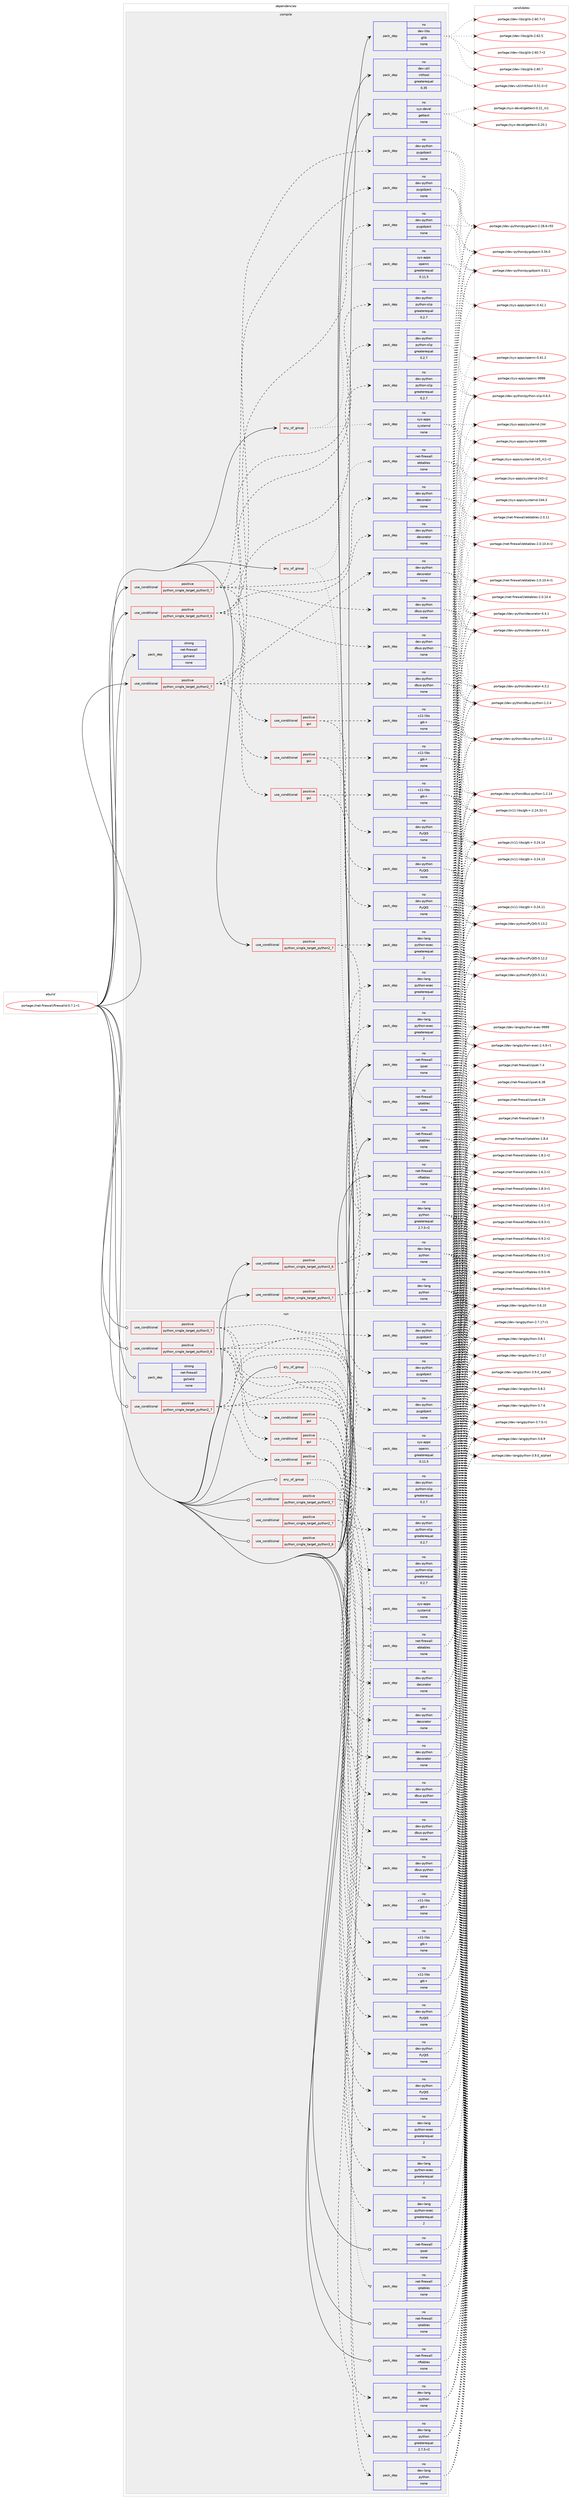 digraph prolog {

# *************
# Graph options
# *************

newrank=true;
concentrate=true;
compound=true;
graph [rankdir=LR,fontname=Helvetica,fontsize=10,ranksep=1.5];#, ranksep=2.5, nodesep=0.2];
edge  [arrowhead=vee];
node  [fontname=Helvetica,fontsize=10];

# **********
# The ebuild
# **********

subgraph cluster_leftcol {
color=gray;
rank=same;
label=<<i>ebuild</i>>;
id [label="portage://net-firewall/firewalld-0.7.1-r1", color=red, width=4, href="../net-firewall/firewalld-0.7.1-r1.svg"];
}

# ****************
# The dependencies
# ****************

subgraph cluster_midcol {
color=gray;
label=<<i>dependencies</i>>;
subgraph cluster_compile {
fillcolor="#eeeeee";
style=filled;
label=<<i>compile</i>>;
subgraph any1685 {
dependency96441 [label=<<TABLE BORDER="0" CELLBORDER="1" CELLSPACING="0" CELLPADDING="4"><TR><TD CELLPADDING="10">any_of_group</TD></TR></TABLE>>, shape=none, color=red];subgraph pack72941 {
dependency96442 [label=<<TABLE BORDER="0" CELLBORDER="1" CELLSPACING="0" CELLPADDING="4" WIDTH="220"><TR><TD ROWSPAN="6" CELLPADDING="30">pack_dep</TD></TR><TR><TD WIDTH="110">no</TD></TR><TR><TD>net-firewall</TD></TR><TR><TD>iptables</TD></TR><TR><TD>none</TD></TR><TR><TD></TD></TR></TABLE>>, shape=none, color=blue];
}
dependency96441:e -> dependency96442:w [weight=20,style="dotted",arrowhead="oinv"];
subgraph pack72942 {
dependency96443 [label=<<TABLE BORDER="0" CELLBORDER="1" CELLSPACING="0" CELLPADDING="4" WIDTH="220"><TR><TD ROWSPAN="6" CELLPADDING="30">pack_dep</TD></TR><TR><TD WIDTH="110">no</TD></TR><TR><TD>net-firewall</TD></TR><TR><TD>ebtables</TD></TR><TR><TD>none</TD></TR><TR><TD></TD></TR></TABLE>>, shape=none, color=blue];
}
dependency96441:e -> dependency96443:w [weight=20,style="dotted",arrowhead="oinv"];
}
id:e -> dependency96441:w [weight=20,style="solid",arrowhead="vee"];
subgraph any1686 {
dependency96444 [label=<<TABLE BORDER="0" CELLBORDER="1" CELLSPACING="0" CELLPADDING="4"><TR><TD CELLPADDING="10">any_of_group</TD></TR></TABLE>>, shape=none, color=red];subgraph pack72943 {
dependency96445 [label=<<TABLE BORDER="0" CELLBORDER="1" CELLSPACING="0" CELLPADDING="4" WIDTH="220"><TR><TD ROWSPAN="6" CELLPADDING="30">pack_dep</TD></TR><TR><TD WIDTH="110">no</TD></TR><TR><TD>sys-apps</TD></TR><TR><TD>openrc</TD></TR><TR><TD>greaterequal</TD></TR><TR><TD>0.11.5</TD></TR></TABLE>>, shape=none, color=blue];
}
dependency96444:e -> dependency96445:w [weight=20,style="dotted",arrowhead="oinv"];
subgraph pack72944 {
dependency96446 [label=<<TABLE BORDER="0" CELLBORDER="1" CELLSPACING="0" CELLPADDING="4" WIDTH="220"><TR><TD ROWSPAN="6" CELLPADDING="30">pack_dep</TD></TR><TR><TD WIDTH="110">no</TD></TR><TR><TD>sys-apps</TD></TR><TR><TD>systemd</TD></TR><TR><TD>none</TD></TR><TR><TD></TD></TR></TABLE>>, shape=none, color=blue];
}
dependency96444:e -> dependency96446:w [weight=20,style="dotted",arrowhead="oinv"];
}
id:e -> dependency96444:w [weight=20,style="solid",arrowhead="vee"];
subgraph cond21730 {
dependency96447 [label=<<TABLE BORDER="0" CELLBORDER="1" CELLSPACING="0" CELLPADDING="4"><TR><TD ROWSPAN="3" CELLPADDING="10">use_conditional</TD></TR><TR><TD>positive</TD></TR><TR><TD>python_single_target_python2_7</TD></TR></TABLE>>, shape=none, color=red];
subgraph pack72945 {
dependency96448 [label=<<TABLE BORDER="0" CELLBORDER="1" CELLSPACING="0" CELLPADDING="4" WIDTH="220"><TR><TD ROWSPAN="6" CELLPADDING="30">pack_dep</TD></TR><TR><TD WIDTH="110">no</TD></TR><TR><TD>dev-lang</TD></TR><TR><TD>python</TD></TR><TR><TD>greaterequal</TD></TR><TR><TD>2.7.5-r2</TD></TR></TABLE>>, shape=none, color=blue];
}
dependency96447:e -> dependency96448:w [weight=20,style="dashed",arrowhead="vee"];
subgraph pack72946 {
dependency96449 [label=<<TABLE BORDER="0" CELLBORDER="1" CELLSPACING="0" CELLPADDING="4" WIDTH="220"><TR><TD ROWSPAN="6" CELLPADDING="30">pack_dep</TD></TR><TR><TD WIDTH="110">no</TD></TR><TR><TD>dev-lang</TD></TR><TR><TD>python-exec</TD></TR><TR><TD>greaterequal</TD></TR><TR><TD>2</TD></TR></TABLE>>, shape=none, color=blue];
}
dependency96447:e -> dependency96449:w [weight=20,style="dashed",arrowhead="vee"];
}
id:e -> dependency96447:w [weight=20,style="solid",arrowhead="vee"];
subgraph cond21731 {
dependency96450 [label=<<TABLE BORDER="0" CELLBORDER="1" CELLSPACING="0" CELLPADDING="4"><TR><TD ROWSPAN="3" CELLPADDING="10">use_conditional</TD></TR><TR><TD>positive</TD></TR><TR><TD>python_single_target_python2_7</TD></TR></TABLE>>, shape=none, color=red];
subgraph pack72947 {
dependency96451 [label=<<TABLE BORDER="0" CELLBORDER="1" CELLSPACING="0" CELLPADDING="4" WIDTH="220"><TR><TD ROWSPAN="6" CELLPADDING="30">pack_dep</TD></TR><TR><TD WIDTH="110">no</TD></TR><TR><TD>dev-python</TD></TR><TR><TD>dbus-python</TD></TR><TR><TD>none</TD></TR><TR><TD></TD></TR></TABLE>>, shape=none, color=blue];
}
dependency96450:e -> dependency96451:w [weight=20,style="dashed",arrowhead="vee"];
subgraph pack72948 {
dependency96452 [label=<<TABLE BORDER="0" CELLBORDER="1" CELLSPACING="0" CELLPADDING="4" WIDTH="220"><TR><TD ROWSPAN="6" CELLPADDING="30">pack_dep</TD></TR><TR><TD WIDTH="110">no</TD></TR><TR><TD>dev-python</TD></TR><TR><TD>decorator</TD></TR><TR><TD>none</TD></TR><TR><TD></TD></TR></TABLE>>, shape=none, color=blue];
}
dependency96450:e -> dependency96452:w [weight=20,style="dashed",arrowhead="vee"];
subgraph pack72949 {
dependency96453 [label=<<TABLE BORDER="0" CELLBORDER="1" CELLSPACING="0" CELLPADDING="4" WIDTH="220"><TR><TD ROWSPAN="6" CELLPADDING="30">pack_dep</TD></TR><TR><TD WIDTH="110">no</TD></TR><TR><TD>dev-python</TD></TR><TR><TD>python-slip</TD></TR><TR><TD>greaterequal</TD></TR><TR><TD>0.2.7</TD></TR></TABLE>>, shape=none, color=blue];
}
dependency96450:e -> dependency96453:w [weight=20,style="dashed",arrowhead="vee"];
subgraph pack72950 {
dependency96454 [label=<<TABLE BORDER="0" CELLBORDER="1" CELLSPACING="0" CELLPADDING="4" WIDTH="220"><TR><TD ROWSPAN="6" CELLPADDING="30">pack_dep</TD></TR><TR><TD WIDTH="110">no</TD></TR><TR><TD>dev-python</TD></TR><TR><TD>pygobject</TD></TR><TR><TD>none</TD></TR><TR><TD></TD></TR></TABLE>>, shape=none, color=blue];
}
dependency96450:e -> dependency96454:w [weight=20,style="dashed",arrowhead="vee"];
subgraph cond21732 {
dependency96455 [label=<<TABLE BORDER="0" CELLBORDER="1" CELLSPACING="0" CELLPADDING="4"><TR><TD ROWSPAN="3" CELLPADDING="10">use_conditional</TD></TR><TR><TD>positive</TD></TR><TR><TD>gui</TD></TR></TABLE>>, shape=none, color=red];
subgraph pack72951 {
dependency96456 [label=<<TABLE BORDER="0" CELLBORDER="1" CELLSPACING="0" CELLPADDING="4" WIDTH="220"><TR><TD ROWSPAN="6" CELLPADDING="30">pack_dep</TD></TR><TR><TD WIDTH="110">no</TD></TR><TR><TD>x11-libs</TD></TR><TR><TD>gtk+</TD></TR><TR><TD>none</TD></TR><TR><TD></TD></TR></TABLE>>, shape=none, color=blue];
}
dependency96455:e -> dependency96456:w [weight=20,style="dashed",arrowhead="vee"];
subgraph pack72952 {
dependency96457 [label=<<TABLE BORDER="0" CELLBORDER="1" CELLSPACING="0" CELLPADDING="4" WIDTH="220"><TR><TD ROWSPAN="6" CELLPADDING="30">pack_dep</TD></TR><TR><TD WIDTH="110">no</TD></TR><TR><TD>dev-python</TD></TR><TR><TD>PyQt5</TD></TR><TR><TD>none</TD></TR><TR><TD></TD></TR></TABLE>>, shape=none, color=blue];
}
dependency96455:e -> dependency96457:w [weight=20,style="dashed",arrowhead="vee"];
}
dependency96450:e -> dependency96455:w [weight=20,style="dashed",arrowhead="vee"];
}
id:e -> dependency96450:w [weight=20,style="solid",arrowhead="vee"];
subgraph cond21733 {
dependency96458 [label=<<TABLE BORDER="0" CELLBORDER="1" CELLSPACING="0" CELLPADDING="4"><TR><TD ROWSPAN="3" CELLPADDING="10">use_conditional</TD></TR><TR><TD>positive</TD></TR><TR><TD>python_single_target_python3_6</TD></TR></TABLE>>, shape=none, color=red];
subgraph pack72953 {
dependency96459 [label=<<TABLE BORDER="0" CELLBORDER="1" CELLSPACING="0" CELLPADDING="4" WIDTH="220"><TR><TD ROWSPAN="6" CELLPADDING="30">pack_dep</TD></TR><TR><TD WIDTH="110">no</TD></TR><TR><TD>dev-lang</TD></TR><TR><TD>python</TD></TR><TR><TD>none</TD></TR><TR><TD></TD></TR></TABLE>>, shape=none, color=blue];
}
dependency96458:e -> dependency96459:w [weight=20,style="dashed",arrowhead="vee"];
subgraph pack72954 {
dependency96460 [label=<<TABLE BORDER="0" CELLBORDER="1" CELLSPACING="0" CELLPADDING="4" WIDTH="220"><TR><TD ROWSPAN="6" CELLPADDING="30">pack_dep</TD></TR><TR><TD WIDTH="110">no</TD></TR><TR><TD>dev-lang</TD></TR><TR><TD>python-exec</TD></TR><TR><TD>greaterequal</TD></TR><TR><TD>2</TD></TR></TABLE>>, shape=none, color=blue];
}
dependency96458:e -> dependency96460:w [weight=20,style="dashed",arrowhead="vee"];
}
id:e -> dependency96458:w [weight=20,style="solid",arrowhead="vee"];
subgraph cond21734 {
dependency96461 [label=<<TABLE BORDER="0" CELLBORDER="1" CELLSPACING="0" CELLPADDING="4"><TR><TD ROWSPAN="3" CELLPADDING="10">use_conditional</TD></TR><TR><TD>positive</TD></TR><TR><TD>python_single_target_python3_6</TD></TR></TABLE>>, shape=none, color=red];
subgraph pack72955 {
dependency96462 [label=<<TABLE BORDER="0" CELLBORDER="1" CELLSPACING="0" CELLPADDING="4" WIDTH="220"><TR><TD ROWSPAN="6" CELLPADDING="30">pack_dep</TD></TR><TR><TD WIDTH="110">no</TD></TR><TR><TD>dev-python</TD></TR><TR><TD>dbus-python</TD></TR><TR><TD>none</TD></TR><TR><TD></TD></TR></TABLE>>, shape=none, color=blue];
}
dependency96461:e -> dependency96462:w [weight=20,style="dashed",arrowhead="vee"];
subgraph pack72956 {
dependency96463 [label=<<TABLE BORDER="0" CELLBORDER="1" CELLSPACING="0" CELLPADDING="4" WIDTH="220"><TR><TD ROWSPAN="6" CELLPADDING="30">pack_dep</TD></TR><TR><TD WIDTH="110">no</TD></TR><TR><TD>dev-python</TD></TR><TR><TD>decorator</TD></TR><TR><TD>none</TD></TR><TR><TD></TD></TR></TABLE>>, shape=none, color=blue];
}
dependency96461:e -> dependency96463:w [weight=20,style="dashed",arrowhead="vee"];
subgraph pack72957 {
dependency96464 [label=<<TABLE BORDER="0" CELLBORDER="1" CELLSPACING="0" CELLPADDING="4" WIDTH="220"><TR><TD ROWSPAN="6" CELLPADDING="30">pack_dep</TD></TR><TR><TD WIDTH="110">no</TD></TR><TR><TD>dev-python</TD></TR><TR><TD>python-slip</TD></TR><TR><TD>greaterequal</TD></TR><TR><TD>0.2.7</TD></TR></TABLE>>, shape=none, color=blue];
}
dependency96461:e -> dependency96464:w [weight=20,style="dashed",arrowhead="vee"];
subgraph pack72958 {
dependency96465 [label=<<TABLE BORDER="0" CELLBORDER="1" CELLSPACING="0" CELLPADDING="4" WIDTH="220"><TR><TD ROWSPAN="6" CELLPADDING="30">pack_dep</TD></TR><TR><TD WIDTH="110">no</TD></TR><TR><TD>dev-python</TD></TR><TR><TD>pygobject</TD></TR><TR><TD>none</TD></TR><TR><TD></TD></TR></TABLE>>, shape=none, color=blue];
}
dependency96461:e -> dependency96465:w [weight=20,style="dashed",arrowhead="vee"];
subgraph cond21735 {
dependency96466 [label=<<TABLE BORDER="0" CELLBORDER="1" CELLSPACING="0" CELLPADDING="4"><TR><TD ROWSPAN="3" CELLPADDING="10">use_conditional</TD></TR><TR><TD>positive</TD></TR><TR><TD>gui</TD></TR></TABLE>>, shape=none, color=red];
subgraph pack72959 {
dependency96467 [label=<<TABLE BORDER="0" CELLBORDER="1" CELLSPACING="0" CELLPADDING="4" WIDTH="220"><TR><TD ROWSPAN="6" CELLPADDING="30">pack_dep</TD></TR><TR><TD WIDTH="110">no</TD></TR><TR><TD>x11-libs</TD></TR><TR><TD>gtk+</TD></TR><TR><TD>none</TD></TR><TR><TD></TD></TR></TABLE>>, shape=none, color=blue];
}
dependency96466:e -> dependency96467:w [weight=20,style="dashed",arrowhead="vee"];
subgraph pack72960 {
dependency96468 [label=<<TABLE BORDER="0" CELLBORDER="1" CELLSPACING="0" CELLPADDING="4" WIDTH="220"><TR><TD ROWSPAN="6" CELLPADDING="30">pack_dep</TD></TR><TR><TD WIDTH="110">no</TD></TR><TR><TD>dev-python</TD></TR><TR><TD>PyQt5</TD></TR><TR><TD>none</TD></TR><TR><TD></TD></TR></TABLE>>, shape=none, color=blue];
}
dependency96466:e -> dependency96468:w [weight=20,style="dashed",arrowhead="vee"];
}
dependency96461:e -> dependency96466:w [weight=20,style="dashed",arrowhead="vee"];
}
id:e -> dependency96461:w [weight=20,style="solid",arrowhead="vee"];
subgraph cond21736 {
dependency96469 [label=<<TABLE BORDER="0" CELLBORDER="1" CELLSPACING="0" CELLPADDING="4"><TR><TD ROWSPAN="3" CELLPADDING="10">use_conditional</TD></TR><TR><TD>positive</TD></TR><TR><TD>python_single_target_python3_7</TD></TR></TABLE>>, shape=none, color=red];
subgraph pack72961 {
dependency96470 [label=<<TABLE BORDER="0" CELLBORDER="1" CELLSPACING="0" CELLPADDING="4" WIDTH="220"><TR><TD ROWSPAN="6" CELLPADDING="30">pack_dep</TD></TR><TR><TD WIDTH="110">no</TD></TR><TR><TD>dev-lang</TD></TR><TR><TD>python</TD></TR><TR><TD>none</TD></TR><TR><TD></TD></TR></TABLE>>, shape=none, color=blue];
}
dependency96469:e -> dependency96470:w [weight=20,style="dashed",arrowhead="vee"];
subgraph pack72962 {
dependency96471 [label=<<TABLE BORDER="0" CELLBORDER="1" CELLSPACING="0" CELLPADDING="4" WIDTH="220"><TR><TD ROWSPAN="6" CELLPADDING="30">pack_dep</TD></TR><TR><TD WIDTH="110">no</TD></TR><TR><TD>dev-lang</TD></TR><TR><TD>python-exec</TD></TR><TR><TD>greaterequal</TD></TR><TR><TD>2</TD></TR></TABLE>>, shape=none, color=blue];
}
dependency96469:e -> dependency96471:w [weight=20,style="dashed",arrowhead="vee"];
}
id:e -> dependency96469:w [weight=20,style="solid",arrowhead="vee"];
subgraph cond21737 {
dependency96472 [label=<<TABLE BORDER="0" CELLBORDER="1" CELLSPACING="0" CELLPADDING="4"><TR><TD ROWSPAN="3" CELLPADDING="10">use_conditional</TD></TR><TR><TD>positive</TD></TR><TR><TD>python_single_target_python3_7</TD></TR></TABLE>>, shape=none, color=red];
subgraph pack72963 {
dependency96473 [label=<<TABLE BORDER="0" CELLBORDER="1" CELLSPACING="0" CELLPADDING="4" WIDTH="220"><TR><TD ROWSPAN="6" CELLPADDING="30">pack_dep</TD></TR><TR><TD WIDTH="110">no</TD></TR><TR><TD>dev-python</TD></TR><TR><TD>dbus-python</TD></TR><TR><TD>none</TD></TR><TR><TD></TD></TR></TABLE>>, shape=none, color=blue];
}
dependency96472:e -> dependency96473:w [weight=20,style="dashed",arrowhead="vee"];
subgraph pack72964 {
dependency96474 [label=<<TABLE BORDER="0" CELLBORDER="1" CELLSPACING="0" CELLPADDING="4" WIDTH="220"><TR><TD ROWSPAN="6" CELLPADDING="30">pack_dep</TD></TR><TR><TD WIDTH="110">no</TD></TR><TR><TD>dev-python</TD></TR><TR><TD>decorator</TD></TR><TR><TD>none</TD></TR><TR><TD></TD></TR></TABLE>>, shape=none, color=blue];
}
dependency96472:e -> dependency96474:w [weight=20,style="dashed",arrowhead="vee"];
subgraph pack72965 {
dependency96475 [label=<<TABLE BORDER="0" CELLBORDER="1" CELLSPACING="0" CELLPADDING="4" WIDTH="220"><TR><TD ROWSPAN="6" CELLPADDING="30">pack_dep</TD></TR><TR><TD WIDTH="110">no</TD></TR><TR><TD>dev-python</TD></TR><TR><TD>python-slip</TD></TR><TR><TD>greaterequal</TD></TR><TR><TD>0.2.7</TD></TR></TABLE>>, shape=none, color=blue];
}
dependency96472:e -> dependency96475:w [weight=20,style="dashed",arrowhead="vee"];
subgraph pack72966 {
dependency96476 [label=<<TABLE BORDER="0" CELLBORDER="1" CELLSPACING="0" CELLPADDING="4" WIDTH="220"><TR><TD ROWSPAN="6" CELLPADDING="30">pack_dep</TD></TR><TR><TD WIDTH="110">no</TD></TR><TR><TD>dev-python</TD></TR><TR><TD>pygobject</TD></TR><TR><TD>none</TD></TR><TR><TD></TD></TR></TABLE>>, shape=none, color=blue];
}
dependency96472:e -> dependency96476:w [weight=20,style="dashed",arrowhead="vee"];
subgraph cond21738 {
dependency96477 [label=<<TABLE BORDER="0" CELLBORDER="1" CELLSPACING="0" CELLPADDING="4"><TR><TD ROWSPAN="3" CELLPADDING="10">use_conditional</TD></TR><TR><TD>positive</TD></TR><TR><TD>gui</TD></TR></TABLE>>, shape=none, color=red];
subgraph pack72967 {
dependency96478 [label=<<TABLE BORDER="0" CELLBORDER="1" CELLSPACING="0" CELLPADDING="4" WIDTH="220"><TR><TD ROWSPAN="6" CELLPADDING="30">pack_dep</TD></TR><TR><TD WIDTH="110">no</TD></TR><TR><TD>x11-libs</TD></TR><TR><TD>gtk+</TD></TR><TR><TD>none</TD></TR><TR><TD></TD></TR></TABLE>>, shape=none, color=blue];
}
dependency96477:e -> dependency96478:w [weight=20,style="dashed",arrowhead="vee"];
subgraph pack72968 {
dependency96479 [label=<<TABLE BORDER="0" CELLBORDER="1" CELLSPACING="0" CELLPADDING="4" WIDTH="220"><TR><TD ROWSPAN="6" CELLPADDING="30">pack_dep</TD></TR><TR><TD WIDTH="110">no</TD></TR><TR><TD>dev-python</TD></TR><TR><TD>PyQt5</TD></TR><TR><TD>none</TD></TR><TR><TD></TD></TR></TABLE>>, shape=none, color=blue];
}
dependency96477:e -> dependency96479:w [weight=20,style="dashed",arrowhead="vee"];
}
dependency96472:e -> dependency96477:w [weight=20,style="dashed",arrowhead="vee"];
}
id:e -> dependency96472:w [weight=20,style="solid",arrowhead="vee"];
subgraph pack72969 {
dependency96480 [label=<<TABLE BORDER="0" CELLBORDER="1" CELLSPACING="0" CELLPADDING="4" WIDTH="220"><TR><TD ROWSPAN="6" CELLPADDING="30">pack_dep</TD></TR><TR><TD WIDTH="110">no</TD></TR><TR><TD>dev-libs</TD></TR><TR><TD>glib</TD></TR><TR><TD>none</TD></TR><TR><TD></TD></TR></TABLE>>, shape=none, color=blue];
}
id:e -> dependency96480:w [weight=20,style="solid",arrowhead="vee"];
subgraph pack72970 {
dependency96481 [label=<<TABLE BORDER="0" CELLBORDER="1" CELLSPACING="0" CELLPADDING="4" WIDTH="220"><TR><TD ROWSPAN="6" CELLPADDING="30">pack_dep</TD></TR><TR><TD WIDTH="110">no</TD></TR><TR><TD>dev-util</TD></TR><TR><TD>intltool</TD></TR><TR><TD>greaterequal</TD></TR><TR><TD>0.35</TD></TR></TABLE>>, shape=none, color=blue];
}
id:e -> dependency96481:w [weight=20,style="solid",arrowhead="vee"];
subgraph pack72971 {
dependency96482 [label=<<TABLE BORDER="0" CELLBORDER="1" CELLSPACING="0" CELLPADDING="4" WIDTH="220"><TR><TD ROWSPAN="6" CELLPADDING="30">pack_dep</TD></TR><TR><TD WIDTH="110">no</TD></TR><TR><TD>net-firewall</TD></TR><TR><TD>ipset</TD></TR><TR><TD>none</TD></TR><TR><TD></TD></TR></TABLE>>, shape=none, color=blue];
}
id:e -> dependency96482:w [weight=20,style="solid",arrowhead="vee"];
subgraph pack72972 {
dependency96483 [label=<<TABLE BORDER="0" CELLBORDER="1" CELLSPACING="0" CELLPADDING="4" WIDTH="220"><TR><TD ROWSPAN="6" CELLPADDING="30">pack_dep</TD></TR><TR><TD WIDTH="110">no</TD></TR><TR><TD>net-firewall</TD></TR><TR><TD>iptables</TD></TR><TR><TD>none</TD></TR><TR><TD></TD></TR></TABLE>>, shape=none, color=blue];
}
id:e -> dependency96483:w [weight=20,style="solid",arrowhead="vee"];
subgraph pack72973 {
dependency96484 [label=<<TABLE BORDER="0" CELLBORDER="1" CELLSPACING="0" CELLPADDING="4" WIDTH="220"><TR><TD ROWSPAN="6" CELLPADDING="30">pack_dep</TD></TR><TR><TD WIDTH="110">no</TD></TR><TR><TD>net-firewall</TD></TR><TR><TD>nftables</TD></TR><TR><TD>none</TD></TR><TR><TD></TD></TR></TABLE>>, shape=none, color=blue];
}
id:e -> dependency96484:w [weight=20,style="solid",arrowhead="vee"];
subgraph pack72974 {
dependency96485 [label=<<TABLE BORDER="0" CELLBORDER="1" CELLSPACING="0" CELLPADDING="4" WIDTH="220"><TR><TD ROWSPAN="6" CELLPADDING="30">pack_dep</TD></TR><TR><TD WIDTH="110">no</TD></TR><TR><TD>sys-devel</TD></TR><TR><TD>gettext</TD></TR><TR><TD>none</TD></TR><TR><TD></TD></TR></TABLE>>, shape=none, color=blue];
}
id:e -> dependency96485:w [weight=20,style="solid",arrowhead="vee"];
subgraph pack72975 {
dependency96486 [label=<<TABLE BORDER="0" CELLBORDER="1" CELLSPACING="0" CELLPADDING="4" WIDTH="220"><TR><TD ROWSPAN="6" CELLPADDING="30">pack_dep</TD></TR><TR><TD WIDTH="110">strong</TD></TR><TR><TD>net-firewall</TD></TR><TR><TD>gshield</TD></TR><TR><TD>none</TD></TR><TR><TD></TD></TR></TABLE>>, shape=none, color=blue];
}
id:e -> dependency96486:w [weight=20,style="solid",arrowhead="vee"];
}
subgraph cluster_compileandrun {
fillcolor="#eeeeee";
style=filled;
label=<<i>compile and run</i>>;
}
subgraph cluster_run {
fillcolor="#eeeeee";
style=filled;
label=<<i>run</i>>;
subgraph any1687 {
dependency96487 [label=<<TABLE BORDER="0" CELLBORDER="1" CELLSPACING="0" CELLPADDING="4"><TR><TD CELLPADDING="10">any_of_group</TD></TR></TABLE>>, shape=none, color=red];subgraph pack72976 {
dependency96488 [label=<<TABLE BORDER="0" CELLBORDER="1" CELLSPACING="0" CELLPADDING="4" WIDTH="220"><TR><TD ROWSPAN="6" CELLPADDING="30">pack_dep</TD></TR><TR><TD WIDTH="110">no</TD></TR><TR><TD>net-firewall</TD></TR><TR><TD>iptables</TD></TR><TR><TD>none</TD></TR><TR><TD></TD></TR></TABLE>>, shape=none, color=blue];
}
dependency96487:e -> dependency96488:w [weight=20,style="dotted",arrowhead="oinv"];
subgraph pack72977 {
dependency96489 [label=<<TABLE BORDER="0" CELLBORDER="1" CELLSPACING="0" CELLPADDING="4" WIDTH="220"><TR><TD ROWSPAN="6" CELLPADDING="30">pack_dep</TD></TR><TR><TD WIDTH="110">no</TD></TR><TR><TD>net-firewall</TD></TR><TR><TD>ebtables</TD></TR><TR><TD>none</TD></TR><TR><TD></TD></TR></TABLE>>, shape=none, color=blue];
}
dependency96487:e -> dependency96489:w [weight=20,style="dotted",arrowhead="oinv"];
}
id:e -> dependency96487:w [weight=20,style="solid",arrowhead="odot"];
subgraph any1688 {
dependency96490 [label=<<TABLE BORDER="0" CELLBORDER="1" CELLSPACING="0" CELLPADDING="4"><TR><TD CELLPADDING="10">any_of_group</TD></TR></TABLE>>, shape=none, color=red];subgraph pack72978 {
dependency96491 [label=<<TABLE BORDER="0" CELLBORDER="1" CELLSPACING="0" CELLPADDING="4" WIDTH="220"><TR><TD ROWSPAN="6" CELLPADDING="30">pack_dep</TD></TR><TR><TD WIDTH="110">no</TD></TR><TR><TD>sys-apps</TD></TR><TR><TD>openrc</TD></TR><TR><TD>greaterequal</TD></TR><TR><TD>0.11.5</TD></TR></TABLE>>, shape=none, color=blue];
}
dependency96490:e -> dependency96491:w [weight=20,style="dotted",arrowhead="oinv"];
subgraph pack72979 {
dependency96492 [label=<<TABLE BORDER="0" CELLBORDER="1" CELLSPACING="0" CELLPADDING="4" WIDTH="220"><TR><TD ROWSPAN="6" CELLPADDING="30">pack_dep</TD></TR><TR><TD WIDTH="110">no</TD></TR><TR><TD>sys-apps</TD></TR><TR><TD>systemd</TD></TR><TR><TD>none</TD></TR><TR><TD></TD></TR></TABLE>>, shape=none, color=blue];
}
dependency96490:e -> dependency96492:w [weight=20,style="dotted",arrowhead="oinv"];
}
id:e -> dependency96490:w [weight=20,style="solid",arrowhead="odot"];
subgraph cond21739 {
dependency96493 [label=<<TABLE BORDER="0" CELLBORDER="1" CELLSPACING="0" CELLPADDING="4"><TR><TD ROWSPAN="3" CELLPADDING="10">use_conditional</TD></TR><TR><TD>positive</TD></TR><TR><TD>python_single_target_python2_7</TD></TR></TABLE>>, shape=none, color=red];
subgraph pack72980 {
dependency96494 [label=<<TABLE BORDER="0" CELLBORDER="1" CELLSPACING="0" CELLPADDING="4" WIDTH="220"><TR><TD ROWSPAN="6" CELLPADDING="30">pack_dep</TD></TR><TR><TD WIDTH="110">no</TD></TR><TR><TD>dev-lang</TD></TR><TR><TD>python</TD></TR><TR><TD>greaterequal</TD></TR><TR><TD>2.7.5-r2</TD></TR></TABLE>>, shape=none, color=blue];
}
dependency96493:e -> dependency96494:w [weight=20,style="dashed",arrowhead="vee"];
subgraph pack72981 {
dependency96495 [label=<<TABLE BORDER="0" CELLBORDER="1" CELLSPACING="0" CELLPADDING="4" WIDTH="220"><TR><TD ROWSPAN="6" CELLPADDING="30">pack_dep</TD></TR><TR><TD WIDTH="110">no</TD></TR><TR><TD>dev-lang</TD></TR><TR><TD>python-exec</TD></TR><TR><TD>greaterequal</TD></TR><TR><TD>2</TD></TR></TABLE>>, shape=none, color=blue];
}
dependency96493:e -> dependency96495:w [weight=20,style="dashed",arrowhead="vee"];
}
id:e -> dependency96493:w [weight=20,style="solid",arrowhead="odot"];
subgraph cond21740 {
dependency96496 [label=<<TABLE BORDER="0" CELLBORDER="1" CELLSPACING="0" CELLPADDING="4"><TR><TD ROWSPAN="3" CELLPADDING="10">use_conditional</TD></TR><TR><TD>positive</TD></TR><TR><TD>python_single_target_python2_7</TD></TR></TABLE>>, shape=none, color=red];
subgraph pack72982 {
dependency96497 [label=<<TABLE BORDER="0" CELLBORDER="1" CELLSPACING="0" CELLPADDING="4" WIDTH="220"><TR><TD ROWSPAN="6" CELLPADDING="30">pack_dep</TD></TR><TR><TD WIDTH="110">no</TD></TR><TR><TD>dev-python</TD></TR><TR><TD>dbus-python</TD></TR><TR><TD>none</TD></TR><TR><TD></TD></TR></TABLE>>, shape=none, color=blue];
}
dependency96496:e -> dependency96497:w [weight=20,style="dashed",arrowhead="vee"];
subgraph pack72983 {
dependency96498 [label=<<TABLE BORDER="0" CELLBORDER="1" CELLSPACING="0" CELLPADDING="4" WIDTH="220"><TR><TD ROWSPAN="6" CELLPADDING="30">pack_dep</TD></TR><TR><TD WIDTH="110">no</TD></TR><TR><TD>dev-python</TD></TR><TR><TD>decorator</TD></TR><TR><TD>none</TD></TR><TR><TD></TD></TR></TABLE>>, shape=none, color=blue];
}
dependency96496:e -> dependency96498:w [weight=20,style="dashed",arrowhead="vee"];
subgraph pack72984 {
dependency96499 [label=<<TABLE BORDER="0" CELLBORDER="1" CELLSPACING="0" CELLPADDING="4" WIDTH="220"><TR><TD ROWSPAN="6" CELLPADDING="30">pack_dep</TD></TR><TR><TD WIDTH="110">no</TD></TR><TR><TD>dev-python</TD></TR><TR><TD>python-slip</TD></TR><TR><TD>greaterequal</TD></TR><TR><TD>0.2.7</TD></TR></TABLE>>, shape=none, color=blue];
}
dependency96496:e -> dependency96499:w [weight=20,style="dashed",arrowhead="vee"];
subgraph pack72985 {
dependency96500 [label=<<TABLE BORDER="0" CELLBORDER="1" CELLSPACING="0" CELLPADDING="4" WIDTH="220"><TR><TD ROWSPAN="6" CELLPADDING="30">pack_dep</TD></TR><TR><TD WIDTH="110">no</TD></TR><TR><TD>dev-python</TD></TR><TR><TD>pygobject</TD></TR><TR><TD>none</TD></TR><TR><TD></TD></TR></TABLE>>, shape=none, color=blue];
}
dependency96496:e -> dependency96500:w [weight=20,style="dashed",arrowhead="vee"];
subgraph cond21741 {
dependency96501 [label=<<TABLE BORDER="0" CELLBORDER="1" CELLSPACING="0" CELLPADDING="4"><TR><TD ROWSPAN="3" CELLPADDING="10">use_conditional</TD></TR><TR><TD>positive</TD></TR><TR><TD>gui</TD></TR></TABLE>>, shape=none, color=red];
subgraph pack72986 {
dependency96502 [label=<<TABLE BORDER="0" CELLBORDER="1" CELLSPACING="0" CELLPADDING="4" WIDTH="220"><TR><TD ROWSPAN="6" CELLPADDING="30">pack_dep</TD></TR><TR><TD WIDTH="110">no</TD></TR><TR><TD>x11-libs</TD></TR><TR><TD>gtk+</TD></TR><TR><TD>none</TD></TR><TR><TD></TD></TR></TABLE>>, shape=none, color=blue];
}
dependency96501:e -> dependency96502:w [weight=20,style="dashed",arrowhead="vee"];
subgraph pack72987 {
dependency96503 [label=<<TABLE BORDER="0" CELLBORDER="1" CELLSPACING="0" CELLPADDING="4" WIDTH="220"><TR><TD ROWSPAN="6" CELLPADDING="30">pack_dep</TD></TR><TR><TD WIDTH="110">no</TD></TR><TR><TD>dev-python</TD></TR><TR><TD>PyQt5</TD></TR><TR><TD>none</TD></TR><TR><TD></TD></TR></TABLE>>, shape=none, color=blue];
}
dependency96501:e -> dependency96503:w [weight=20,style="dashed",arrowhead="vee"];
}
dependency96496:e -> dependency96501:w [weight=20,style="dashed",arrowhead="vee"];
}
id:e -> dependency96496:w [weight=20,style="solid",arrowhead="odot"];
subgraph cond21742 {
dependency96504 [label=<<TABLE BORDER="0" CELLBORDER="1" CELLSPACING="0" CELLPADDING="4"><TR><TD ROWSPAN="3" CELLPADDING="10">use_conditional</TD></TR><TR><TD>positive</TD></TR><TR><TD>python_single_target_python3_6</TD></TR></TABLE>>, shape=none, color=red];
subgraph pack72988 {
dependency96505 [label=<<TABLE BORDER="0" CELLBORDER="1" CELLSPACING="0" CELLPADDING="4" WIDTH="220"><TR><TD ROWSPAN="6" CELLPADDING="30">pack_dep</TD></TR><TR><TD WIDTH="110">no</TD></TR><TR><TD>dev-lang</TD></TR><TR><TD>python</TD></TR><TR><TD>none</TD></TR><TR><TD></TD></TR></TABLE>>, shape=none, color=blue];
}
dependency96504:e -> dependency96505:w [weight=20,style="dashed",arrowhead="vee"];
subgraph pack72989 {
dependency96506 [label=<<TABLE BORDER="0" CELLBORDER="1" CELLSPACING="0" CELLPADDING="4" WIDTH="220"><TR><TD ROWSPAN="6" CELLPADDING="30">pack_dep</TD></TR><TR><TD WIDTH="110">no</TD></TR><TR><TD>dev-lang</TD></TR><TR><TD>python-exec</TD></TR><TR><TD>greaterequal</TD></TR><TR><TD>2</TD></TR></TABLE>>, shape=none, color=blue];
}
dependency96504:e -> dependency96506:w [weight=20,style="dashed",arrowhead="vee"];
}
id:e -> dependency96504:w [weight=20,style="solid",arrowhead="odot"];
subgraph cond21743 {
dependency96507 [label=<<TABLE BORDER="0" CELLBORDER="1" CELLSPACING="0" CELLPADDING="4"><TR><TD ROWSPAN="3" CELLPADDING="10">use_conditional</TD></TR><TR><TD>positive</TD></TR><TR><TD>python_single_target_python3_6</TD></TR></TABLE>>, shape=none, color=red];
subgraph pack72990 {
dependency96508 [label=<<TABLE BORDER="0" CELLBORDER="1" CELLSPACING="0" CELLPADDING="4" WIDTH="220"><TR><TD ROWSPAN="6" CELLPADDING="30">pack_dep</TD></TR><TR><TD WIDTH="110">no</TD></TR><TR><TD>dev-python</TD></TR><TR><TD>dbus-python</TD></TR><TR><TD>none</TD></TR><TR><TD></TD></TR></TABLE>>, shape=none, color=blue];
}
dependency96507:e -> dependency96508:w [weight=20,style="dashed",arrowhead="vee"];
subgraph pack72991 {
dependency96509 [label=<<TABLE BORDER="0" CELLBORDER="1" CELLSPACING="0" CELLPADDING="4" WIDTH="220"><TR><TD ROWSPAN="6" CELLPADDING="30">pack_dep</TD></TR><TR><TD WIDTH="110">no</TD></TR><TR><TD>dev-python</TD></TR><TR><TD>decorator</TD></TR><TR><TD>none</TD></TR><TR><TD></TD></TR></TABLE>>, shape=none, color=blue];
}
dependency96507:e -> dependency96509:w [weight=20,style="dashed",arrowhead="vee"];
subgraph pack72992 {
dependency96510 [label=<<TABLE BORDER="0" CELLBORDER="1" CELLSPACING="0" CELLPADDING="4" WIDTH="220"><TR><TD ROWSPAN="6" CELLPADDING="30">pack_dep</TD></TR><TR><TD WIDTH="110">no</TD></TR><TR><TD>dev-python</TD></TR><TR><TD>python-slip</TD></TR><TR><TD>greaterequal</TD></TR><TR><TD>0.2.7</TD></TR></TABLE>>, shape=none, color=blue];
}
dependency96507:e -> dependency96510:w [weight=20,style="dashed",arrowhead="vee"];
subgraph pack72993 {
dependency96511 [label=<<TABLE BORDER="0" CELLBORDER="1" CELLSPACING="0" CELLPADDING="4" WIDTH="220"><TR><TD ROWSPAN="6" CELLPADDING="30">pack_dep</TD></TR><TR><TD WIDTH="110">no</TD></TR><TR><TD>dev-python</TD></TR><TR><TD>pygobject</TD></TR><TR><TD>none</TD></TR><TR><TD></TD></TR></TABLE>>, shape=none, color=blue];
}
dependency96507:e -> dependency96511:w [weight=20,style="dashed",arrowhead="vee"];
subgraph cond21744 {
dependency96512 [label=<<TABLE BORDER="0" CELLBORDER="1" CELLSPACING="0" CELLPADDING="4"><TR><TD ROWSPAN="3" CELLPADDING="10">use_conditional</TD></TR><TR><TD>positive</TD></TR><TR><TD>gui</TD></TR></TABLE>>, shape=none, color=red];
subgraph pack72994 {
dependency96513 [label=<<TABLE BORDER="0" CELLBORDER="1" CELLSPACING="0" CELLPADDING="4" WIDTH="220"><TR><TD ROWSPAN="6" CELLPADDING="30">pack_dep</TD></TR><TR><TD WIDTH="110">no</TD></TR><TR><TD>x11-libs</TD></TR><TR><TD>gtk+</TD></TR><TR><TD>none</TD></TR><TR><TD></TD></TR></TABLE>>, shape=none, color=blue];
}
dependency96512:e -> dependency96513:w [weight=20,style="dashed",arrowhead="vee"];
subgraph pack72995 {
dependency96514 [label=<<TABLE BORDER="0" CELLBORDER="1" CELLSPACING="0" CELLPADDING="4" WIDTH="220"><TR><TD ROWSPAN="6" CELLPADDING="30">pack_dep</TD></TR><TR><TD WIDTH="110">no</TD></TR><TR><TD>dev-python</TD></TR><TR><TD>PyQt5</TD></TR><TR><TD>none</TD></TR><TR><TD></TD></TR></TABLE>>, shape=none, color=blue];
}
dependency96512:e -> dependency96514:w [weight=20,style="dashed",arrowhead="vee"];
}
dependency96507:e -> dependency96512:w [weight=20,style="dashed",arrowhead="vee"];
}
id:e -> dependency96507:w [weight=20,style="solid",arrowhead="odot"];
subgraph cond21745 {
dependency96515 [label=<<TABLE BORDER="0" CELLBORDER="1" CELLSPACING="0" CELLPADDING="4"><TR><TD ROWSPAN="3" CELLPADDING="10">use_conditional</TD></TR><TR><TD>positive</TD></TR><TR><TD>python_single_target_python3_7</TD></TR></TABLE>>, shape=none, color=red];
subgraph pack72996 {
dependency96516 [label=<<TABLE BORDER="0" CELLBORDER="1" CELLSPACING="0" CELLPADDING="4" WIDTH="220"><TR><TD ROWSPAN="6" CELLPADDING="30">pack_dep</TD></TR><TR><TD WIDTH="110">no</TD></TR><TR><TD>dev-lang</TD></TR><TR><TD>python</TD></TR><TR><TD>none</TD></TR><TR><TD></TD></TR></TABLE>>, shape=none, color=blue];
}
dependency96515:e -> dependency96516:w [weight=20,style="dashed",arrowhead="vee"];
subgraph pack72997 {
dependency96517 [label=<<TABLE BORDER="0" CELLBORDER="1" CELLSPACING="0" CELLPADDING="4" WIDTH="220"><TR><TD ROWSPAN="6" CELLPADDING="30">pack_dep</TD></TR><TR><TD WIDTH="110">no</TD></TR><TR><TD>dev-lang</TD></TR><TR><TD>python-exec</TD></TR><TR><TD>greaterequal</TD></TR><TR><TD>2</TD></TR></TABLE>>, shape=none, color=blue];
}
dependency96515:e -> dependency96517:w [weight=20,style="dashed",arrowhead="vee"];
}
id:e -> dependency96515:w [weight=20,style="solid",arrowhead="odot"];
subgraph cond21746 {
dependency96518 [label=<<TABLE BORDER="0" CELLBORDER="1" CELLSPACING="0" CELLPADDING="4"><TR><TD ROWSPAN="3" CELLPADDING="10">use_conditional</TD></TR><TR><TD>positive</TD></TR><TR><TD>python_single_target_python3_7</TD></TR></TABLE>>, shape=none, color=red];
subgraph pack72998 {
dependency96519 [label=<<TABLE BORDER="0" CELLBORDER="1" CELLSPACING="0" CELLPADDING="4" WIDTH="220"><TR><TD ROWSPAN="6" CELLPADDING="30">pack_dep</TD></TR><TR><TD WIDTH="110">no</TD></TR><TR><TD>dev-python</TD></TR><TR><TD>dbus-python</TD></TR><TR><TD>none</TD></TR><TR><TD></TD></TR></TABLE>>, shape=none, color=blue];
}
dependency96518:e -> dependency96519:w [weight=20,style="dashed",arrowhead="vee"];
subgraph pack72999 {
dependency96520 [label=<<TABLE BORDER="0" CELLBORDER="1" CELLSPACING="0" CELLPADDING="4" WIDTH="220"><TR><TD ROWSPAN="6" CELLPADDING="30">pack_dep</TD></TR><TR><TD WIDTH="110">no</TD></TR><TR><TD>dev-python</TD></TR><TR><TD>decorator</TD></TR><TR><TD>none</TD></TR><TR><TD></TD></TR></TABLE>>, shape=none, color=blue];
}
dependency96518:e -> dependency96520:w [weight=20,style="dashed",arrowhead="vee"];
subgraph pack73000 {
dependency96521 [label=<<TABLE BORDER="0" CELLBORDER="1" CELLSPACING="0" CELLPADDING="4" WIDTH="220"><TR><TD ROWSPAN="6" CELLPADDING="30">pack_dep</TD></TR><TR><TD WIDTH="110">no</TD></TR><TR><TD>dev-python</TD></TR><TR><TD>python-slip</TD></TR><TR><TD>greaterequal</TD></TR><TR><TD>0.2.7</TD></TR></TABLE>>, shape=none, color=blue];
}
dependency96518:e -> dependency96521:w [weight=20,style="dashed",arrowhead="vee"];
subgraph pack73001 {
dependency96522 [label=<<TABLE BORDER="0" CELLBORDER="1" CELLSPACING="0" CELLPADDING="4" WIDTH="220"><TR><TD ROWSPAN="6" CELLPADDING="30">pack_dep</TD></TR><TR><TD WIDTH="110">no</TD></TR><TR><TD>dev-python</TD></TR><TR><TD>pygobject</TD></TR><TR><TD>none</TD></TR><TR><TD></TD></TR></TABLE>>, shape=none, color=blue];
}
dependency96518:e -> dependency96522:w [weight=20,style="dashed",arrowhead="vee"];
subgraph cond21747 {
dependency96523 [label=<<TABLE BORDER="0" CELLBORDER="1" CELLSPACING="0" CELLPADDING="4"><TR><TD ROWSPAN="3" CELLPADDING="10">use_conditional</TD></TR><TR><TD>positive</TD></TR><TR><TD>gui</TD></TR></TABLE>>, shape=none, color=red];
subgraph pack73002 {
dependency96524 [label=<<TABLE BORDER="0" CELLBORDER="1" CELLSPACING="0" CELLPADDING="4" WIDTH="220"><TR><TD ROWSPAN="6" CELLPADDING="30">pack_dep</TD></TR><TR><TD WIDTH="110">no</TD></TR><TR><TD>x11-libs</TD></TR><TR><TD>gtk+</TD></TR><TR><TD>none</TD></TR><TR><TD></TD></TR></TABLE>>, shape=none, color=blue];
}
dependency96523:e -> dependency96524:w [weight=20,style="dashed",arrowhead="vee"];
subgraph pack73003 {
dependency96525 [label=<<TABLE BORDER="0" CELLBORDER="1" CELLSPACING="0" CELLPADDING="4" WIDTH="220"><TR><TD ROWSPAN="6" CELLPADDING="30">pack_dep</TD></TR><TR><TD WIDTH="110">no</TD></TR><TR><TD>dev-python</TD></TR><TR><TD>PyQt5</TD></TR><TR><TD>none</TD></TR><TR><TD></TD></TR></TABLE>>, shape=none, color=blue];
}
dependency96523:e -> dependency96525:w [weight=20,style="dashed",arrowhead="vee"];
}
dependency96518:e -> dependency96523:w [weight=20,style="dashed",arrowhead="vee"];
}
id:e -> dependency96518:w [weight=20,style="solid",arrowhead="odot"];
subgraph pack73004 {
dependency96526 [label=<<TABLE BORDER="0" CELLBORDER="1" CELLSPACING="0" CELLPADDING="4" WIDTH="220"><TR><TD ROWSPAN="6" CELLPADDING="30">pack_dep</TD></TR><TR><TD WIDTH="110">no</TD></TR><TR><TD>net-firewall</TD></TR><TR><TD>ipset</TD></TR><TR><TD>none</TD></TR><TR><TD></TD></TR></TABLE>>, shape=none, color=blue];
}
id:e -> dependency96526:w [weight=20,style="solid",arrowhead="odot"];
subgraph pack73005 {
dependency96527 [label=<<TABLE BORDER="0" CELLBORDER="1" CELLSPACING="0" CELLPADDING="4" WIDTH="220"><TR><TD ROWSPAN="6" CELLPADDING="30">pack_dep</TD></TR><TR><TD WIDTH="110">no</TD></TR><TR><TD>net-firewall</TD></TR><TR><TD>iptables</TD></TR><TR><TD>none</TD></TR><TR><TD></TD></TR></TABLE>>, shape=none, color=blue];
}
id:e -> dependency96527:w [weight=20,style="solid",arrowhead="odot"];
subgraph pack73006 {
dependency96528 [label=<<TABLE BORDER="0" CELLBORDER="1" CELLSPACING="0" CELLPADDING="4" WIDTH="220"><TR><TD ROWSPAN="6" CELLPADDING="30">pack_dep</TD></TR><TR><TD WIDTH="110">no</TD></TR><TR><TD>net-firewall</TD></TR><TR><TD>nftables</TD></TR><TR><TD>none</TD></TR><TR><TD></TD></TR></TABLE>>, shape=none, color=blue];
}
id:e -> dependency96528:w [weight=20,style="solid",arrowhead="odot"];
subgraph pack73007 {
dependency96529 [label=<<TABLE BORDER="0" CELLBORDER="1" CELLSPACING="0" CELLPADDING="4" WIDTH="220"><TR><TD ROWSPAN="6" CELLPADDING="30">pack_dep</TD></TR><TR><TD WIDTH="110">strong</TD></TR><TR><TD>net-firewall</TD></TR><TR><TD>gshield</TD></TR><TR><TD>none</TD></TR><TR><TD></TD></TR></TABLE>>, shape=none, color=blue];
}
id:e -> dependency96529:w [weight=20,style="solid",arrowhead="odot"];
}
}

# **************
# The candidates
# **************

subgraph cluster_choices {
rank=same;
color=gray;
label=<<i>candidates</i>>;

subgraph choice72941 {
color=black;
nodesep=1;
choice1101011164510210511410111997108108471051121169798108101115454946564652 [label="portage://net-firewall/iptables-1.8.4", color=red, width=4,href="../net-firewall/iptables-1.8.4.svg"];
choice11010111645102105114101119971081084710511211697981081011154549465646514511449 [label="portage://net-firewall/iptables-1.8.3-r1", color=red, width=4,href="../net-firewall/iptables-1.8.3-r1.svg"];
choice11010111645102105114101119971081084710511211697981081011154549465646504511450 [label="portage://net-firewall/iptables-1.8.2-r2", color=red, width=4,href="../net-firewall/iptables-1.8.2-r2.svg"];
choice11010111645102105114101119971081084710511211697981081011154549465446504511450 [label="portage://net-firewall/iptables-1.6.2-r2", color=red, width=4,href="../net-firewall/iptables-1.6.2-r2.svg"];
choice11010111645102105114101119971081084710511211697981081011154549465446494511451 [label="portage://net-firewall/iptables-1.6.1-r3", color=red, width=4,href="../net-firewall/iptables-1.6.1-r3.svg"];
dependency96442:e -> choice1101011164510210511410111997108108471051121169798108101115454946564652:w [style=dotted,weight="100"];
dependency96442:e -> choice11010111645102105114101119971081084710511211697981081011154549465646514511449:w [style=dotted,weight="100"];
dependency96442:e -> choice11010111645102105114101119971081084710511211697981081011154549465646504511450:w [style=dotted,weight="100"];
dependency96442:e -> choice11010111645102105114101119971081084710511211697981081011154549465446504511450:w [style=dotted,weight="100"];
dependency96442:e -> choice11010111645102105114101119971081084710511211697981081011154549465446494511451:w [style=dotted,weight="100"];
}
subgraph choice72942 {
color=black;
nodesep=1;
choice11010111645102105114101119971081084710198116979810810111545504648464949 [label="portage://net-firewall/ebtables-2.0.11", color=red, width=4,href="../net-firewall/ebtables-2.0.11.svg"];
choice1101011164510210511410111997108108471019811697981081011154550464846494846524511450 [label="portage://net-firewall/ebtables-2.0.10.4-r2", color=red, width=4,href="../net-firewall/ebtables-2.0.10.4-r2.svg"];
choice1101011164510210511410111997108108471019811697981081011154550464846494846524511449 [label="portage://net-firewall/ebtables-2.0.10.4-r1", color=red, width=4,href="../net-firewall/ebtables-2.0.10.4-r1.svg"];
choice110101116451021051141011199710810847101981169798108101115455046484649484652 [label="portage://net-firewall/ebtables-2.0.10.4", color=red, width=4,href="../net-firewall/ebtables-2.0.10.4.svg"];
dependency96443:e -> choice11010111645102105114101119971081084710198116979810810111545504648464949:w [style=dotted,weight="100"];
dependency96443:e -> choice1101011164510210511410111997108108471019811697981081011154550464846494846524511450:w [style=dotted,weight="100"];
dependency96443:e -> choice1101011164510210511410111997108108471019811697981081011154550464846494846524511449:w [style=dotted,weight="100"];
dependency96443:e -> choice110101116451021051141011199710810847101981169798108101115455046484649484652:w [style=dotted,weight="100"];
}
subgraph choice72943 {
color=black;
nodesep=1;
choice115121115459711211211547111112101110114994557575757 [label="portage://sys-apps/openrc-9999", color=red, width=4,href="../sys-apps/openrc-9999.svg"];
choice1151211154597112112115471111121011101149945484652504649 [label="portage://sys-apps/openrc-0.42.1", color=red, width=4,href="../sys-apps/openrc-0.42.1.svg"];
choice1151211154597112112115471111121011101149945484652494650 [label="portage://sys-apps/openrc-0.41.2", color=red, width=4,href="../sys-apps/openrc-0.41.2.svg"];
dependency96445:e -> choice115121115459711211211547111112101110114994557575757:w [style=dotted,weight="100"];
dependency96445:e -> choice1151211154597112112115471111121011101149945484652504649:w [style=dotted,weight="100"];
dependency96445:e -> choice1151211154597112112115471111121011101149945484652494650:w [style=dotted,weight="100"];
}
subgraph choice72944 {
color=black;
nodesep=1;
choice1151211154597112112115471151211151161011091004557575757 [label="portage://sys-apps/systemd-9999", color=red, width=4,href="../sys-apps/systemd-9999.svg"];
choice115121115459711211211547115121115116101109100455052539511499494511450 [label="portage://sys-apps/systemd-245_rc1-r2", color=red, width=4,href="../sys-apps/systemd-245_rc1-r2.svg"];
choice115121115459711211211547115121115116101109100455052524651 [label="portage://sys-apps/systemd-244.3", color=red, width=4,href="../sys-apps/systemd-244.3.svg"];
choice11512111545971121121154711512111511610110910045505252 [label="portage://sys-apps/systemd-244", color=red, width=4,href="../sys-apps/systemd-244.svg"];
choice115121115459711211211547115121115116101109100455052514511450 [label="portage://sys-apps/systemd-243-r2", color=red, width=4,href="../sys-apps/systemd-243-r2.svg"];
dependency96446:e -> choice1151211154597112112115471151211151161011091004557575757:w [style=dotted,weight="100"];
dependency96446:e -> choice115121115459711211211547115121115116101109100455052539511499494511450:w [style=dotted,weight="100"];
dependency96446:e -> choice115121115459711211211547115121115116101109100455052524651:w [style=dotted,weight="100"];
dependency96446:e -> choice11512111545971121121154711512111511610110910045505252:w [style=dotted,weight="100"];
dependency96446:e -> choice115121115459711211211547115121115116101109100455052514511450:w [style=dotted,weight="100"];
}
subgraph choice72945 {
color=black;
nodesep=1;
choice10010111845108971101034711212111610411111045514657464895971081121049752 [label="portage://dev-lang/python-3.9.0_alpha4", color=red, width=4,href="../dev-lang/python-3.9.0_alpha4.svg"];
choice10010111845108971101034711212111610411111045514657464895971081121049750 [label="portage://dev-lang/python-3.9.0_alpha2", color=red, width=4,href="../dev-lang/python-3.9.0_alpha2.svg"];
choice100101118451089711010347112121116104111110455146564650 [label="portage://dev-lang/python-3.8.2", color=red, width=4,href="../dev-lang/python-3.8.2.svg"];
choice100101118451089711010347112121116104111110455146564649 [label="portage://dev-lang/python-3.8.1", color=red, width=4,href="../dev-lang/python-3.8.1.svg"];
choice100101118451089711010347112121116104111110455146554654 [label="portage://dev-lang/python-3.7.6", color=red, width=4,href="../dev-lang/python-3.7.6.svg"];
choice1001011184510897110103471121211161041111104551465546534511449 [label="portage://dev-lang/python-3.7.5-r1", color=red, width=4,href="../dev-lang/python-3.7.5-r1.svg"];
choice100101118451089711010347112121116104111110455146544657 [label="portage://dev-lang/python-3.6.9", color=red, width=4,href="../dev-lang/python-3.6.9.svg"];
choice10010111845108971101034711212111610411111045514654464948 [label="portage://dev-lang/python-3.6.10", color=red, width=4,href="../dev-lang/python-3.6.10.svg"];
choice100101118451089711010347112121116104111110455046554649554511449 [label="portage://dev-lang/python-2.7.17-r1", color=red, width=4,href="../dev-lang/python-2.7.17-r1.svg"];
choice10010111845108971101034711212111610411111045504655464955 [label="portage://dev-lang/python-2.7.17", color=red, width=4,href="../dev-lang/python-2.7.17.svg"];
dependency96448:e -> choice10010111845108971101034711212111610411111045514657464895971081121049752:w [style=dotted,weight="100"];
dependency96448:e -> choice10010111845108971101034711212111610411111045514657464895971081121049750:w [style=dotted,weight="100"];
dependency96448:e -> choice100101118451089711010347112121116104111110455146564650:w [style=dotted,weight="100"];
dependency96448:e -> choice100101118451089711010347112121116104111110455146564649:w [style=dotted,weight="100"];
dependency96448:e -> choice100101118451089711010347112121116104111110455146554654:w [style=dotted,weight="100"];
dependency96448:e -> choice1001011184510897110103471121211161041111104551465546534511449:w [style=dotted,weight="100"];
dependency96448:e -> choice100101118451089711010347112121116104111110455146544657:w [style=dotted,weight="100"];
dependency96448:e -> choice10010111845108971101034711212111610411111045514654464948:w [style=dotted,weight="100"];
dependency96448:e -> choice100101118451089711010347112121116104111110455046554649554511449:w [style=dotted,weight="100"];
dependency96448:e -> choice10010111845108971101034711212111610411111045504655464955:w [style=dotted,weight="100"];
}
subgraph choice72946 {
color=black;
nodesep=1;
choice10010111845108971101034711212111610411111045101120101994557575757 [label="portage://dev-lang/python-exec-9999", color=red, width=4,href="../dev-lang/python-exec-9999.svg"];
choice10010111845108971101034711212111610411111045101120101994550465246544511449 [label="portage://dev-lang/python-exec-2.4.6-r1", color=red, width=4,href="../dev-lang/python-exec-2.4.6-r1.svg"];
dependency96449:e -> choice10010111845108971101034711212111610411111045101120101994557575757:w [style=dotted,weight="100"];
dependency96449:e -> choice10010111845108971101034711212111610411111045101120101994550465246544511449:w [style=dotted,weight="100"];
}
subgraph choice72947 {
color=black;
nodesep=1;
choice10010111845112121116104111110471009811711545112121116104111110454946504652 [label="portage://dev-python/dbus-python-1.2.4", color=red, width=4,href="../dev-python/dbus-python-1.2.4.svg"];
choice1001011184511212111610411111047100981171154511212111610411111045494650464952 [label="portage://dev-python/dbus-python-1.2.14", color=red, width=4,href="../dev-python/dbus-python-1.2.14.svg"];
choice1001011184511212111610411111047100981171154511212111610411111045494650464950 [label="portage://dev-python/dbus-python-1.2.12", color=red, width=4,href="../dev-python/dbus-python-1.2.12.svg"];
dependency96451:e -> choice10010111845112121116104111110471009811711545112121116104111110454946504652:w [style=dotted,weight="100"];
dependency96451:e -> choice1001011184511212111610411111047100981171154511212111610411111045494650464952:w [style=dotted,weight="100"];
dependency96451:e -> choice1001011184511212111610411111047100981171154511212111610411111045494650464950:w [style=dotted,weight="100"];
}
subgraph choice72948 {
color=black;
nodesep=1;
choice10010111845112121116104111110471001019911111497116111114455246524649 [label="portage://dev-python/decorator-4.4.1", color=red, width=4,href="../dev-python/decorator-4.4.1.svg"];
choice10010111845112121116104111110471001019911111497116111114455246524648 [label="portage://dev-python/decorator-4.4.0", color=red, width=4,href="../dev-python/decorator-4.4.0.svg"];
choice10010111845112121116104111110471001019911111497116111114455246514650 [label="portage://dev-python/decorator-4.3.2", color=red, width=4,href="../dev-python/decorator-4.3.2.svg"];
dependency96452:e -> choice10010111845112121116104111110471001019911111497116111114455246524649:w [style=dotted,weight="100"];
dependency96452:e -> choice10010111845112121116104111110471001019911111497116111114455246524648:w [style=dotted,weight="100"];
dependency96452:e -> choice10010111845112121116104111110471001019911111497116111114455246514650:w [style=dotted,weight="100"];
}
subgraph choice72949 {
color=black;
nodesep=1;
choice100101118451121211161041111104711212111610411111045115108105112454846544653 [label="portage://dev-python/python-slip-0.6.5", color=red, width=4,href="../dev-python/python-slip-0.6.5.svg"];
dependency96453:e -> choice100101118451121211161041111104711212111610411111045115108105112454846544653:w [style=dotted,weight="100"];
}
subgraph choice72950 {
color=black;
nodesep=1;
choice1001011184511212111610411111047112121103111981061019911645514651524648 [label="portage://dev-python/pygobject-3.34.0", color=red, width=4,href="../dev-python/pygobject-3.34.0.svg"];
choice1001011184511212111610411111047112121103111981061019911645514651504649 [label="portage://dev-python/pygobject-3.32.1", color=red, width=4,href="../dev-python/pygobject-3.32.1.svg"];
choice1001011184511212111610411111047112121103111981061019911645504650564654451145353 [label="portage://dev-python/pygobject-2.28.6-r55", color=red, width=4,href="../dev-python/pygobject-2.28.6-r55.svg"];
dependency96454:e -> choice1001011184511212111610411111047112121103111981061019911645514651524648:w [style=dotted,weight="100"];
dependency96454:e -> choice1001011184511212111610411111047112121103111981061019911645514651504649:w [style=dotted,weight="100"];
dependency96454:e -> choice1001011184511212111610411111047112121103111981061019911645504650564654451145353:w [style=dotted,weight="100"];
}
subgraph choice72951 {
color=black;
nodesep=1;
choice1204949451081059811547103116107434551465052464952 [label="portage://x11-libs/gtk+-3.24.14", color=red, width=4,href="../x11-libs/gtk+-3.24.14.svg"];
choice1204949451081059811547103116107434551465052464951 [label="portage://x11-libs/gtk+-3.24.13", color=red, width=4,href="../x11-libs/gtk+-3.24.13.svg"];
choice1204949451081059811547103116107434551465052464949 [label="portage://x11-libs/gtk+-3.24.11", color=red, width=4,href="../x11-libs/gtk+-3.24.11.svg"];
choice12049494510810598115471031161074345504650524651504511449 [label="portage://x11-libs/gtk+-2.24.32-r1", color=red, width=4,href="../x11-libs/gtk+-2.24.32-r1.svg"];
dependency96456:e -> choice1204949451081059811547103116107434551465052464952:w [style=dotted,weight="100"];
dependency96456:e -> choice1204949451081059811547103116107434551465052464951:w [style=dotted,weight="100"];
dependency96456:e -> choice1204949451081059811547103116107434551465052464949:w [style=dotted,weight="100"];
dependency96456:e -> choice12049494510810598115471031161074345504650524651504511449:w [style=dotted,weight="100"];
}
subgraph choice72952 {
color=black;
nodesep=1;
choice100101118451121211161041111104780121811165345534649524649 [label="portage://dev-python/PyQt5-5.14.1", color=red, width=4,href="../dev-python/PyQt5-5.14.1.svg"];
choice100101118451121211161041111104780121811165345534649514650 [label="portage://dev-python/PyQt5-5.13.2", color=red, width=4,href="../dev-python/PyQt5-5.13.2.svg"];
choice100101118451121211161041111104780121811165345534649504650 [label="portage://dev-python/PyQt5-5.12.2", color=red, width=4,href="../dev-python/PyQt5-5.12.2.svg"];
dependency96457:e -> choice100101118451121211161041111104780121811165345534649524649:w [style=dotted,weight="100"];
dependency96457:e -> choice100101118451121211161041111104780121811165345534649514650:w [style=dotted,weight="100"];
dependency96457:e -> choice100101118451121211161041111104780121811165345534649504650:w [style=dotted,weight="100"];
}
subgraph choice72953 {
color=black;
nodesep=1;
choice10010111845108971101034711212111610411111045514657464895971081121049752 [label="portage://dev-lang/python-3.9.0_alpha4", color=red, width=4,href="../dev-lang/python-3.9.0_alpha4.svg"];
choice10010111845108971101034711212111610411111045514657464895971081121049750 [label="portage://dev-lang/python-3.9.0_alpha2", color=red, width=4,href="../dev-lang/python-3.9.0_alpha2.svg"];
choice100101118451089711010347112121116104111110455146564650 [label="portage://dev-lang/python-3.8.2", color=red, width=4,href="../dev-lang/python-3.8.2.svg"];
choice100101118451089711010347112121116104111110455146564649 [label="portage://dev-lang/python-3.8.1", color=red, width=4,href="../dev-lang/python-3.8.1.svg"];
choice100101118451089711010347112121116104111110455146554654 [label="portage://dev-lang/python-3.7.6", color=red, width=4,href="../dev-lang/python-3.7.6.svg"];
choice1001011184510897110103471121211161041111104551465546534511449 [label="portage://dev-lang/python-3.7.5-r1", color=red, width=4,href="../dev-lang/python-3.7.5-r1.svg"];
choice100101118451089711010347112121116104111110455146544657 [label="portage://dev-lang/python-3.6.9", color=red, width=4,href="../dev-lang/python-3.6.9.svg"];
choice10010111845108971101034711212111610411111045514654464948 [label="portage://dev-lang/python-3.6.10", color=red, width=4,href="../dev-lang/python-3.6.10.svg"];
choice100101118451089711010347112121116104111110455046554649554511449 [label="portage://dev-lang/python-2.7.17-r1", color=red, width=4,href="../dev-lang/python-2.7.17-r1.svg"];
choice10010111845108971101034711212111610411111045504655464955 [label="portage://dev-lang/python-2.7.17", color=red, width=4,href="../dev-lang/python-2.7.17.svg"];
dependency96459:e -> choice10010111845108971101034711212111610411111045514657464895971081121049752:w [style=dotted,weight="100"];
dependency96459:e -> choice10010111845108971101034711212111610411111045514657464895971081121049750:w [style=dotted,weight="100"];
dependency96459:e -> choice100101118451089711010347112121116104111110455146564650:w [style=dotted,weight="100"];
dependency96459:e -> choice100101118451089711010347112121116104111110455146564649:w [style=dotted,weight="100"];
dependency96459:e -> choice100101118451089711010347112121116104111110455146554654:w [style=dotted,weight="100"];
dependency96459:e -> choice1001011184510897110103471121211161041111104551465546534511449:w [style=dotted,weight="100"];
dependency96459:e -> choice100101118451089711010347112121116104111110455146544657:w [style=dotted,weight="100"];
dependency96459:e -> choice10010111845108971101034711212111610411111045514654464948:w [style=dotted,weight="100"];
dependency96459:e -> choice100101118451089711010347112121116104111110455046554649554511449:w [style=dotted,weight="100"];
dependency96459:e -> choice10010111845108971101034711212111610411111045504655464955:w [style=dotted,weight="100"];
}
subgraph choice72954 {
color=black;
nodesep=1;
choice10010111845108971101034711212111610411111045101120101994557575757 [label="portage://dev-lang/python-exec-9999", color=red, width=4,href="../dev-lang/python-exec-9999.svg"];
choice10010111845108971101034711212111610411111045101120101994550465246544511449 [label="portage://dev-lang/python-exec-2.4.6-r1", color=red, width=4,href="../dev-lang/python-exec-2.4.6-r1.svg"];
dependency96460:e -> choice10010111845108971101034711212111610411111045101120101994557575757:w [style=dotted,weight="100"];
dependency96460:e -> choice10010111845108971101034711212111610411111045101120101994550465246544511449:w [style=dotted,weight="100"];
}
subgraph choice72955 {
color=black;
nodesep=1;
choice10010111845112121116104111110471009811711545112121116104111110454946504652 [label="portage://dev-python/dbus-python-1.2.4", color=red, width=4,href="../dev-python/dbus-python-1.2.4.svg"];
choice1001011184511212111610411111047100981171154511212111610411111045494650464952 [label="portage://dev-python/dbus-python-1.2.14", color=red, width=4,href="../dev-python/dbus-python-1.2.14.svg"];
choice1001011184511212111610411111047100981171154511212111610411111045494650464950 [label="portage://dev-python/dbus-python-1.2.12", color=red, width=4,href="../dev-python/dbus-python-1.2.12.svg"];
dependency96462:e -> choice10010111845112121116104111110471009811711545112121116104111110454946504652:w [style=dotted,weight="100"];
dependency96462:e -> choice1001011184511212111610411111047100981171154511212111610411111045494650464952:w [style=dotted,weight="100"];
dependency96462:e -> choice1001011184511212111610411111047100981171154511212111610411111045494650464950:w [style=dotted,weight="100"];
}
subgraph choice72956 {
color=black;
nodesep=1;
choice10010111845112121116104111110471001019911111497116111114455246524649 [label="portage://dev-python/decorator-4.4.1", color=red, width=4,href="../dev-python/decorator-4.4.1.svg"];
choice10010111845112121116104111110471001019911111497116111114455246524648 [label="portage://dev-python/decorator-4.4.0", color=red, width=4,href="../dev-python/decorator-4.4.0.svg"];
choice10010111845112121116104111110471001019911111497116111114455246514650 [label="portage://dev-python/decorator-4.3.2", color=red, width=4,href="../dev-python/decorator-4.3.2.svg"];
dependency96463:e -> choice10010111845112121116104111110471001019911111497116111114455246524649:w [style=dotted,weight="100"];
dependency96463:e -> choice10010111845112121116104111110471001019911111497116111114455246524648:w [style=dotted,weight="100"];
dependency96463:e -> choice10010111845112121116104111110471001019911111497116111114455246514650:w [style=dotted,weight="100"];
}
subgraph choice72957 {
color=black;
nodesep=1;
choice100101118451121211161041111104711212111610411111045115108105112454846544653 [label="portage://dev-python/python-slip-0.6.5", color=red, width=4,href="../dev-python/python-slip-0.6.5.svg"];
dependency96464:e -> choice100101118451121211161041111104711212111610411111045115108105112454846544653:w [style=dotted,weight="100"];
}
subgraph choice72958 {
color=black;
nodesep=1;
choice1001011184511212111610411111047112121103111981061019911645514651524648 [label="portage://dev-python/pygobject-3.34.0", color=red, width=4,href="../dev-python/pygobject-3.34.0.svg"];
choice1001011184511212111610411111047112121103111981061019911645514651504649 [label="portage://dev-python/pygobject-3.32.1", color=red, width=4,href="../dev-python/pygobject-3.32.1.svg"];
choice1001011184511212111610411111047112121103111981061019911645504650564654451145353 [label="portage://dev-python/pygobject-2.28.6-r55", color=red, width=4,href="../dev-python/pygobject-2.28.6-r55.svg"];
dependency96465:e -> choice1001011184511212111610411111047112121103111981061019911645514651524648:w [style=dotted,weight="100"];
dependency96465:e -> choice1001011184511212111610411111047112121103111981061019911645514651504649:w [style=dotted,weight="100"];
dependency96465:e -> choice1001011184511212111610411111047112121103111981061019911645504650564654451145353:w [style=dotted,weight="100"];
}
subgraph choice72959 {
color=black;
nodesep=1;
choice1204949451081059811547103116107434551465052464952 [label="portage://x11-libs/gtk+-3.24.14", color=red, width=4,href="../x11-libs/gtk+-3.24.14.svg"];
choice1204949451081059811547103116107434551465052464951 [label="portage://x11-libs/gtk+-3.24.13", color=red, width=4,href="../x11-libs/gtk+-3.24.13.svg"];
choice1204949451081059811547103116107434551465052464949 [label="portage://x11-libs/gtk+-3.24.11", color=red, width=4,href="../x11-libs/gtk+-3.24.11.svg"];
choice12049494510810598115471031161074345504650524651504511449 [label="portage://x11-libs/gtk+-2.24.32-r1", color=red, width=4,href="../x11-libs/gtk+-2.24.32-r1.svg"];
dependency96467:e -> choice1204949451081059811547103116107434551465052464952:w [style=dotted,weight="100"];
dependency96467:e -> choice1204949451081059811547103116107434551465052464951:w [style=dotted,weight="100"];
dependency96467:e -> choice1204949451081059811547103116107434551465052464949:w [style=dotted,weight="100"];
dependency96467:e -> choice12049494510810598115471031161074345504650524651504511449:w [style=dotted,weight="100"];
}
subgraph choice72960 {
color=black;
nodesep=1;
choice100101118451121211161041111104780121811165345534649524649 [label="portage://dev-python/PyQt5-5.14.1", color=red, width=4,href="../dev-python/PyQt5-5.14.1.svg"];
choice100101118451121211161041111104780121811165345534649514650 [label="portage://dev-python/PyQt5-5.13.2", color=red, width=4,href="../dev-python/PyQt5-5.13.2.svg"];
choice100101118451121211161041111104780121811165345534649504650 [label="portage://dev-python/PyQt5-5.12.2", color=red, width=4,href="../dev-python/PyQt5-5.12.2.svg"];
dependency96468:e -> choice100101118451121211161041111104780121811165345534649524649:w [style=dotted,weight="100"];
dependency96468:e -> choice100101118451121211161041111104780121811165345534649514650:w [style=dotted,weight="100"];
dependency96468:e -> choice100101118451121211161041111104780121811165345534649504650:w [style=dotted,weight="100"];
}
subgraph choice72961 {
color=black;
nodesep=1;
choice10010111845108971101034711212111610411111045514657464895971081121049752 [label="portage://dev-lang/python-3.9.0_alpha4", color=red, width=4,href="../dev-lang/python-3.9.0_alpha4.svg"];
choice10010111845108971101034711212111610411111045514657464895971081121049750 [label="portage://dev-lang/python-3.9.0_alpha2", color=red, width=4,href="../dev-lang/python-3.9.0_alpha2.svg"];
choice100101118451089711010347112121116104111110455146564650 [label="portage://dev-lang/python-3.8.2", color=red, width=4,href="../dev-lang/python-3.8.2.svg"];
choice100101118451089711010347112121116104111110455146564649 [label="portage://dev-lang/python-3.8.1", color=red, width=4,href="../dev-lang/python-3.8.1.svg"];
choice100101118451089711010347112121116104111110455146554654 [label="portage://dev-lang/python-3.7.6", color=red, width=4,href="../dev-lang/python-3.7.6.svg"];
choice1001011184510897110103471121211161041111104551465546534511449 [label="portage://dev-lang/python-3.7.5-r1", color=red, width=4,href="../dev-lang/python-3.7.5-r1.svg"];
choice100101118451089711010347112121116104111110455146544657 [label="portage://dev-lang/python-3.6.9", color=red, width=4,href="../dev-lang/python-3.6.9.svg"];
choice10010111845108971101034711212111610411111045514654464948 [label="portage://dev-lang/python-3.6.10", color=red, width=4,href="../dev-lang/python-3.6.10.svg"];
choice100101118451089711010347112121116104111110455046554649554511449 [label="portage://dev-lang/python-2.7.17-r1", color=red, width=4,href="../dev-lang/python-2.7.17-r1.svg"];
choice10010111845108971101034711212111610411111045504655464955 [label="portage://dev-lang/python-2.7.17", color=red, width=4,href="../dev-lang/python-2.7.17.svg"];
dependency96470:e -> choice10010111845108971101034711212111610411111045514657464895971081121049752:w [style=dotted,weight="100"];
dependency96470:e -> choice10010111845108971101034711212111610411111045514657464895971081121049750:w [style=dotted,weight="100"];
dependency96470:e -> choice100101118451089711010347112121116104111110455146564650:w [style=dotted,weight="100"];
dependency96470:e -> choice100101118451089711010347112121116104111110455146564649:w [style=dotted,weight="100"];
dependency96470:e -> choice100101118451089711010347112121116104111110455146554654:w [style=dotted,weight="100"];
dependency96470:e -> choice1001011184510897110103471121211161041111104551465546534511449:w [style=dotted,weight="100"];
dependency96470:e -> choice100101118451089711010347112121116104111110455146544657:w [style=dotted,weight="100"];
dependency96470:e -> choice10010111845108971101034711212111610411111045514654464948:w [style=dotted,weight="100"];
dependency96470:e -> choice100101118451089711010347112121116104111110455046554649554511449:w [style=dotted,weight="100"];
dependency96470:e -> choice10010111845108971101034711212111610411111045504655464955:w [style=dotted,weight="100"];
}
subgraph choice72962 {
color=black;
nodesep=1;
choice10010111845108971101034711212111610411111045101120101994557575757 [label="portage://dev-lang/python-exec-9999", color=red, width=4,href="../dev-lang/python-exec-9999.svg"];
choice10010111845108971101034711212111610411111045101120101994550465246544511449 [label="portage://dev-lang/python-exec-2.4.6-r1", color=red, width=4,href="../dev-lang/python-exec-2.4.6-r1.svg"];
dependency96471:e -> choice10010111845108971101034711212111610411111045101120101994557575757:w [style=dotted,weight="100"];
dependency96471:e -> choice10010111845108971101034711212111610411111045101120101994550465246544511449:w [style=dotted,weight="100"];
}
subgraph choice72963 {
color=black;
nodesep=1;
choice10010111845112121116104111110471009811711545112121116104111110454946504652 [label="portage://dev-python/dbus-python-1.2.4", color=red, width=4,href="../dev-python/dbus-python-1.2.4.svg"];
choice1001011184511212111610411111047100981171154511212111610411111045494650464952 [label="portage://dev-python/dbus-python-1.2.14", color=red, width=4,href="../dev-python/dbus-python-1.2.14.svg"];
choice1001011184511212111610411111047100981171154511212111610411111045494650464950 [label="portage://dev-python/dbus-python-1.2.12", color=red, width=4,href="../dev-python/dbus-python-1.2.12.svg"];
dependency96473:e -> choice10010111845112121116104111110471009811711545112121116104111110454946504652:w [style=dotted,weight="100"];
dependency96473:e -> choice1001011184511212111610411111047100981171154511212111610411111045494650464952:w [style=dotted,weight="100"];
dependency96473:e -> choice1001011184511212111610411111047100981171154511212111610411111045494650464950:w [style=dotted,weight="100"];
}
subgraph choice72964 {
color=black;
nodesep=1;
choice10010111845112121116104111110471001019911111497116111114455246524649 [label="portage://dev-python/decorator-4.4.1", color=red, width=4,href="../dev-python/decorator-4.4.1.svg"];
choice10010111845112121116104111110471001019911111497116111114455246524648 [label="portage://dev-python/decorator-4.4.0", color=red, width=4,href="../dev-python/decorator-4.4.0.svg"];
choice10010111845112121116104111110471001019911111497116111114455246514650 [label="portage://dev-python/decorator-4.3.2", color=red, width=4,href="../dev-python/decorator-4.3.2.svg"];
dependency96474:e -> choice10010111845112121116104111110471001019911111497116111114455246524649:w [style=dotted,weight="100"];
dependency96474:e -> choice10010111845112121116104111110471001019911111497116111114455246524648:w [style=dotted,weight="100"];
dependency96474:e -> choice10010111845112121116104111110471001019911111497116111114455246514650:w [style=dotted,weight="100"];
}
subgraph choice72965 {
color=black;
nodesep=1;
choice100101118451121211161041111104711212111610411111045115108105112454846544653 [label="portage://dev-python/python-slip-0.6.5", color=red, width=4,href="../dev-python/python-slip-0.6.5.svg"];
dependency96475:e -> choice100101118451121211161041111104711212111610411111045115108105112454846544653:w [style=dotted,weight="100"];
}
subgraph choice72966 {
color=black;
nodesep=1;
choice1001011184511212111610411111047112121103111981061019911645514651524648 [label="portage://dev-python/pygobject-3.34.0", color=red, width=4,href="../dev-python/pygobject-3.34.0.svg"];
choice1001011184511212111610411111047112121103111981061019911645514651504649 [label="portage://dev-python/pygobject-3.32.1", color=red, width=4,href="../dev-python/pygobject-3.32.1.svg"];
choice1001011184511212111610411111047112121103111981061019911645504650564654451145353 [label="portage://dev-python/pygobject-2.28.6-r55", color=red, width=4,href="../dev-python/pygobject-2.28.6-r55.svg"];
dependency96476:e -> choice1001011184511212111610411111047112121103111981061019911645514651524648:w [style=dotted,weight="100"];
dependency96476:e -> choice1001011184511212111610411111047112121103111981061019911645514651504649:w [style=dotted,weight="100"];
dependency96476:e -> choice1001011184511212111610411111047112121103111981061019911645504650564654451145353:w [style=dotted,weight="100"];
}
subgraph choice72967 {
color=black;
nodesep=1;
choice1204949451081059811547103116107434551465052464952 [label="portage://x11-libs/gtk+-3.24.14", color=red, width=4,href="../x11-libs/gtk+-3.24.14.svg"];
choice1204949451081059811547103116107434551465052464951 [label="portage://x11-libs/gtk+-3.24.13", color=red, width=4,href="../x11-libs/gtk+-3.24.13.svg"];
choice1204949451081059811547103116107434551465052464949 [label="portage://x11-libs/gtk+-3.24.11", color=red, width=4,href="../x11-libs/gtk+-3.24.11.svg"];
choice12049494510810598115471031161074345504650524651504511449 [label="portage://x11-libs/gtk+-2.24.32-r1", color=red, width=4,href="../x11-libs/gtk+-2.24.32-r1.svg"];
dependency96478:e -> choice1204949451081059811547103116107434551465052464952:w [style=dotted,weight="100"];
dependency96478:e -> choice1204949451081059811547103116107434551465052464951:w [style=dotted,weight="100"];
dependency96478:e -> choice1204949451081059811547103116107434551465052464949:w [style=dotted,weight="100"];
dependency96478:e -> choice12049494510810598115471031161074345504650524651504511449:w [style=dotted,weight="100"];
}
subgraph choice72968 {
color=black;
nodesep=1;
choice100101118451121211161041111104780121811165345534649524649 [label="portage://dev-python/PyQt5-5.14.1", color=red, width=4,href="../dev-python/PyQt5-5.14.1.svg"];
choice100101118451121211161041111104780121811165345534649514650 [label="portage://dev-python/PyQt5-5.13.2", color=red, width=4,href="../dev-python/PyQt5-5.13.2.svg"];
choice100101118451121211161041111104780121811165345534649504650 [label="portage://dev-python/PyQt5-5.12.2", color=red, width=4,href="../dev-python/PyQt5-5.12.2.svg"];
dependency96479:e -> choice100101118451121211161041111104780121811165345534649524649:w [style=dotted,weight="100"];
dependency96479:e -> choice100101118451121211161041111104780121811165345534649514650:w [style=dotted,weight="100"];
dependency96479:e -> choice100101118451121211161041111104780121811165345534649504650:w [style=dotted,weight="100"];
}
subgraph choice72969 {
color=black;
nodesep=1;
choice1001011184510810598115471031081059845504654504653 [label="portage://dev-libs/glib-2.62.5", color=red, width=4,href="../dev-libs/glib-2.62.5.svg"];
choice10010111845108105981154710310810598455046544846554511450 [label="portage://dev-libs/glib-2.60.7-r2", color=red, width=4,href="../dev-libs/glib-2.60.7-r2.svg"];
choice10010111845108105981154710310810598455046544846554511449 [label="portage://dev-libs/glib-2.60.7-r1", color=red, width=4,href="../dev-libs/glib-2.60.7-r1.svg"];
choice1001011184510810598115471031081059845504654484655 [label="portage://dev-libs/glib-2.60.7", color=red, width=4,href="../dev-libs/glib-2.60.7.svg"];
dependency96480:e -> choice1001011184510810598115471031081059845504654504653:w [style=dotted,weight="100"];
dependency96480:e -> choice10010111845108105981154710310810598455046544846554511450:w [style=dotted,weight="100"];
dependency96480:e -> choice10010111845108105981154710310810598455046544846554511449:w [style=dotted,weight="100"];
dependency96480:e -> choice1001011184510810598115471031081059845504654484655:w [style=dotted,weight="100"];
}
subgraph choice72970 {
color=black;
nodesep=1;
choice1001011184511711610510847105110116108116111111108454846534946484511450 [label="portage://dev-util/intltool-0.51.0-r2", color=red, width=4,href="../dev-util/intltool-0.51.0-r2.svg"];
dependency96481:e -> choice1001011184511711610510847105110116108116111111108454846534946484511450:w [style=dotted,weight="100"];
}
subgraph choice72971 {
color=black;
nodesep=1;
choice11010111645102105114101119971081084710511211510111645554653 [label="portage://net-firewall/ipset-7.5", color=red, width=4,href="../net-firewall/ipset-7.5.svg"];
choice11010111645102105114101119971081084710511211510111645554652 [label="portage://net-firewall/ipset-7.4", color=red, width=4,href="../net-firewall/ipset-7.4.svg"];
choice1101011164510210511410111997108108471051121151011164554465156 [label="portage://net-firewall/ipset-6.38", color=red, width=4,href="../net-firewall/ipset-6.38.svg"];
choice1101011164510210511410111997108108471051121151011164554465057 [label="portage://net-firewall/ipset-6.29", color=red, width=4,href="../net-firewall/ipset-6.29.svg"];
dependency96482:e -> choice11010111645102105114101119971081084710511211510111645554653:w [style=dotted,weight="100"];
dependency96482:e -> choice11010111645102105114101119971081084710511211510111645554652:w [style=dotted,weight="100"];
dependency96482:e -> choice1101011164510210511410111997108108471051121151011164554465156:w [style=dotted,weight="100"];
dependency96482:e -> choice1101011164510210511410111997108108471051121151011164554465057:w [style=dotted,weight="100"];
}
subgraph choice72972 {
color=black;
nodesep=1;
choice1101011164510210511410111997108108471051121169798108101115454946564652 [label="portage://net-firewall/iptables-1.8.4", color=red, width=4,href="../net-firewall/iptables-1.8.4.svg"];
choice11010111645102105114101119971081084710511211697981081011154549465646514511449 [label="portage://net-firewall/iptables-1.8.3-r1", color=red, width=4,href="../net-firewall/iptables-1.8.3-r1.svg"];
choice11010111645102105114101119971081084710511211697981081011154549465646504511450 [label="portage://net-firewall/iptables-1.8.2-r2", color=red, width=4,href="../net-firewall/iptables-1.8.2-r2.svg"];
choice11010111645102105114101119971081084710511211697981081011154549465446504511450 [label="portage://net-firewall/iptables-1.6.2-r2", color=red, width=4,href="../net-firewall/iptables-1.6.2-r2.svg"];
choice11010111645102105114101119971081084710511211697981081011154549465446494511451 [label="portage://net-firewall/iptables-1.6.1-r3", color=red, width=4,href="../net-firewall/iptables-1.6.1-r3.svg"];
dependency96483:e -> choice1101011164510210511410111997108108471051121169798108101115454946564652:w [style=dotted,weight="100"];
dependency96483:e -> choice11010111645102105114101119971081084710511211697981081011154549465646514511449:w [style=dotted,weight="100"];
dependency96483:e -> choice11010111645102105114101119971081084710511211697981081011154549465646504511450:w [style=dotted,weight="100"];
dependency96483:e -> choice11010111645102105114101119971081084710511211697981081011154549465446504511450:w [style=dotted,weight="100"];
dependency96483:e -> choice11010111645102105114101119971081084710511211697981081011154549465446494511451:w [style=dotted,weight="100"];
}
subgraph choice72973 {
color=black;
nodesep=1;
choice11010111645102105114101119971081084711010211697981081011154548465746514511449 [label="portage://net-firewall/nftables-0.9.3-r1", color=red, width=4,href="../net-firewall/nftables-0.9.3-r1.svg"];
choice11010111645102105114101119971081084711010211697981081011154548465746504511450 [label="portage://net-firewall/nftables-0.9.2-r2", color=red, width=4,href="../net-firewall/nftables-0.9.2-r2.svg"];
choice11010111645102105114101119971081084711010211697981081011154548465746494511450 [label="portage://net-firewall/nftables-0.9.1-r2", color=red, width=4,href="../net-firewall/nftables-0.9.1-r2.svg"];
choice11010111645102105114101119971081084711010211697981081011154548465746484511454 [label="portage://net-firewall/nftables-0.9.0-r6", color=red, width=4,href="../net-firewall/nftables-0.9.0-r6.svg"];
choice11010111645102105114101119971081084711010211697981081011154548465746484511453 [label="portage://net-firewall/nftables-0.9.0-r5", color=red, width=4,href="../net-firewall/nftables-0.9.0-r5.svg"];
dependency96484:e -> choice11010111645102105114101119971081084711010211697981081011154548465746514511449:w [style=dotted,weight="100"];
dependency96484:e -> choice11010111645102105114101119971081084711010211697981081011154548465746504511450:w [style=dotted,weight="100"];
dependency96484:e -> choice11010111645102105114101119971081084711010211697981081011154548465746494511450:w [style=dotted,weight="100"];
dependency96484:e -> choice11010111645102105114101119971081084711010211697981081011154548465746484511454:w [style=dotted,weight="100"];
dependency96484:e -> choice11010111645102105114101119971081084711010211697981081011154548465746484511453:w [style=dotted,weight="100"];
}
subgraph choice72974 {
color=black;
nodesep=1;
choice11512111545100101118101108471031011161161011201164548465049951149949 [label="portage://sys-devel/gettext-0.21_rc1", color=red, width=4,href="../sys-devel/gettext-0.21_rc1.svg"];
choice115121115451001011181011084710310111611610112011645484650484649 [label="portage://sys-devel/gettext-0.20.1", color=red, width=4,href="../sys-devel/gettext-0.20.1.svg"];
dependency96485:e -> choice11512111545100101118101108471031011161161011201164548465049951149949:w [style=dotted,weight="100"];
dependency96485:e -> choice115121115451001011181011084710310111611610112011645484650484649:w [style=dotted,weight="100"];
}
subgraph choice72975 {
color=black;
nodesep=1;
}
subgraph choice72976 {
color=black;
nodesep=1;
choice1101011164510210511410111997108108471051121169798108101115454946564652 [label="portage://net-firewall/iptables-1.8.4", color=red, width=4,href="../net-firewall/iptables-1.8.4.svg"];
choice11010111645102105114101119971081084710511211697981081011154549465646514511449 [label="portage://net-firewall/iptables-1.8.3-r1", color=red, width=4,href="../net-firewall/iptables-1.8.3-r1.svg"];
choice11010111645102105114101119971081084710511211697981081011154549465646504511450 [label="portage://net-firewall/iptables-1.8.2-r2", color=red, width=4,href="../net-firewall/iptables-1.8.2-r2.svg"];
choice11010111645102105114101119971081084710511211697981081011154549465446504511450 [label="portage://net-firewall/iptables-1.6.2-r2", color=red, width=4,href="../net-firewall/iptables-1.6.2-r2.svg"];
choice11010111645102105114101119971081084710511211697981081011154549465446494511451 [label="portage://net-firewall/iptables-1.6.1-r3", color=red, width=4,href="../net-firewall/iptables-1.6.1-r3.svg"];
dependency96488:e -> choice1101011164510210511410111997108108471051121169798108101115454946564652:w [style=dotted,weight="100"];
dependency96488:e -> choice11010111645102105114101119971081084710511211697981081011154549465646514511449:w [style=dotted,weight="100"];
dependency96488:e -> choice11010111645102105114101119971081084710511211697981081011154549465646504511450:w [style=dotted,weight="100"];
dependency96488:e -> choice11010111645102105114101119971081084710511211697981081011154549465446504511450:w [style=dotted,weight="100"];
dependency96488:e -> choice11010111645102105114101119971081084710511211697981081011154549465446494511451:w [style=dotted,weight="100"];
}
subgraph choice72977 {
color=black;
nodesep=1;
choice11010111645102105114101119971081084710198116979810810111545504648464949 [label="portage://net-firewall/ebtables-2.0.11", color=red, width=4,href="../net-firewall/ebtables-2.0.11.svg"];
choice1101011164510210511410111997108108471019811697981081011154550464846494846524511450 [label="portage://net-firewall/ebtables-2.0.10.4-r2", color=red, width=4,href="../net-firewall/ebtables-2.0.10.4-r2.svg"];
choice1101011164510210511410111997108108471019811697981081011154550464846494846524511449 [label="portage://net-firewall/ebtables-2.0.10.4-r1", color=red, width=4,href="../net-firewall/ebtables-2.0.10.4-r1.svg"];
choice110101116451021051141011199710810847101981169798108101115455046484649484652 [label="portage://net-firewall/ebtables-2.0.10.4", color=red, width=4,href="../net-firewall/ebtables-2.0.10.4.svg"];
dependency96489:e -> choice11010111645102105114101119971081084710198116979810810111545504648464949:w [style=dotted,weight="100"];
dependency96489:e -> choice1101011164510210511410111997108108471019811697981081011154550464846494846524511450:w [style=dotted,weight="100"];
dependency96489:e -> choice1101011164510210511410111997108108471019811697981081011154550464846494846524511449:w [style=dotted,weight="100"];
dependency96489:e -> choice110101116451021051141011199710810847101981169798108101115455046484649484652:w [style=dotted,weight="100"];
}
subgraph choice72978 {
color=black;
nodesep=1;
choice115121115459711211211547111112101110114994557575757 [label="portage://sys-apps/openrc-9999", color=red, width=4,href="../sys-apps/openrc-9999.svg"];
choice1151211154597112112115471111121011101149945484652504649 [label="portage://sys-apps/openrc-0.42.1", color=red, width=4,href="../sys-apps/openrc-0.42.1.svg"];
choice1151211154597112112115471111121011101149945484652494650 [label="portage://sys-apps/openrc-0.41.2", color=red, width=4,href="../sys-apps/openrc-0.41.2.svg"];
dependency96491:e -> choice115121115459711211211547111112101110114994557575757:w [style=dotted,weight="100"];
dependency96491:e -> choice1151211154597112112115471111121011101149945484652504649:w [style=dotted,weight="100"];
dependency96491:e -> choice1151211154597112112115471111121011101149945484652494650:w [style=dotted,weight="100"];
}
subgraph choice72979 {
color=black;
nodesep=1;
choice1151211154597112112115471151211151161011091004557575757 [label="portage://sys-apps/systemd-9999", color=red, width=4,href="../sys-apps/systemd-9999.svg"];
choice115121115459711211211547115121115116101109100455052539511499494511450 [label="portage://sys-apps/systemd-245_rc1-r2", color=red, width=4,href="../sys-apps/systemd-245_rc1-r2.svg"];
choice115121115459711211211547115121115116101109100455052524651 [label="portage://sys-apps/systemd-244.3", color=red, width=4,href="../sys-apps/systemd-244.3.svg"];
choice11512111545971121121154711512111511610110910045505252 [label="portage://sys-apps/systemd-244", color=red, width=4,href="../sys-apps/systemd-244.svg"];
choice115121115459711211211547115121115116101109100455052514511450 [label="portage://sys-apps/systemd-243-r2", color=red, width=4,href="../sys-apps/systemd-243-r2.svg"];
dependency96492:e -> choice1151211154597112112115471151211151161011091004557575757:w [style=dotted,weight="100"];
dependency96492:e -> choice115121115459711211211547115121115116101109100455052539511499494511450:w [style=dotted,weight="100"];
dependency96492:e -> choice115121115459711211211547115121115116101109100455052524651:w [style=dotted,weight="100"];
dependency96492:e -> choice11512111545971121121154711512111511610110910045505252:w [style=dotted,weight="100"];
dependency96492:e -> choice115121115459711211211547115121115116101109100455052514511450:w [style=dotted,weight="100"];
}
subgraph choice72980 {
color=black;
nodesep=1;
choice10010111845108971101034711212111610411111045514657464895971081121049752 [label="portage://dev-lang/python-3.9.0_alpha4", color=red, width=4,href="../dev-lang/python-3.9.0_alpha4.svg"];
choice10010111845108971101034711212111610411111045514657464895971081121049750 [label="portage://dev-lang/python-3.9.0_alpha2", color=red, width=4,href="../dev-lang/python-3.9.0_alpha2.svg"];
choice100101118451089711010347112121116104111110455146564650 [label="portage://dev-lang/python-3.8.2", color=red, width=4,href="../dev-lang/python-3.8.2.svg"];
choice100101118451089711010347112121116104111110455146564649 [label="portage://dev-lang/python-3.8.1", color=red, width=4,href="../dev-lang/python-3.8.1.svg"];
choice100101118451089711010347112121116104111110455146554654 [label="portage://dev-lang/python-3.7.6", color=red, width=4,href="../dev-lang/python-3.7.6.svg"];
choice1001011184510897110103471121211161041111104551465546534511449 [label="portage://dev-lang/python-3.7.5-r1", color=red, width=4,href="../dev-lang/python-3.7.5-r1.svg"];
choice100101118451089711010347112121116104111110455146544657 [label="portage://dev-lang/python-3.6.9", color=red, width=4,href="../dev-lang/python-3.6.9.svg"];
choice10010111845108971101034711212111610411111045514654464948 [label="portage://dev-lang/python-3.6.10", color=red, width=4,href="../dev-lang/python-3.6.10.svg"];
choice100101118451089711010347112121116104111110455046554649554511449 [label="portage://dev-lang/python-2.7.17-r1", color=red, width=4,href="../dev-lang/python-2.7.17-r1.svg"];
choice10010111845108971101034711212111610411111045504655464955 [label="portage://dev-lang/python-2.7.17", color=red, width=4,href="../dev-lang/python-2.7.17.svg"];
dependency96494:e -> choice10010111845108971101034711212111610411111045514657464895971081121049752:w [style=dotted,weight="100"];
dependency96494:e -> choice10010111845108971101034711212111610411111045514657464895971081121049750:w [style=dotted,weight="100"];
dependency96494:e -> choice100101118451089711010347112121116104111110455146564650:w [style=dotted,weight="100"];
dependency96494:e -> choice100101118451089711010347112121116104111110455146564649:w [style=dotted,weight="100"];
dependency96494:e -> choice100101118451089711010347112121116104111110455146554654:w [style=dotted,weight="100"];
dependency96494:e -> choice1001011184510897110103471121211161041111104551465546534511449:w [style=dotted,weight="100"];
dependency96494:e -> choice100101118451089711010347112121116104111110455146544657:w [style=dotted,weight="100"];
dependency96494:e -> choice10010111845108971101034711212111610411111045514654464948:w [style=dotted,weight="100"];
dependency96494:e -> choice100101118451089711010347112121116104111110455046554649554511449:w [style=dotted,weight="100"];
dependency96494:e -> choice10010111845108971101034711212111610411111045504655464955:w [style=dotted,weight="100"];
}
subgraph choice72981 {
color=black;
nodesep=1;
choice10010111845108971101034711212111610411111045101120101994557575757 [label="portage://dev-lang/python-exec-9999", color=red, width=4,href="../dev-lang/python-exec-9999.svg"];
choice10010111845108971101034711212111610411111045101120101994550465246544511449 [label="portage://dev-lang/python-exec-2.4.6-r1", color=red, width=4,href="../dev-lang/python-exec-2.4.6-r1.svg"];
dependency96495:e -> choice10010111845108971101034711212111610411111045101120101994557575757:w [style=dotted,weight="100"];
dependency96495:e -> choice10010111845108971101034711212111610411111045101120101994550465246544511449:w [style=dotted,weight="100"];
}
subgraph choice72982 {
color=black;
nodesep=1;
choice10010111845112121116104111110471009811711545112121116104111110454946504652 [label="portage://dev-python/dbus-python-1.2.4", color=red, width=4,href="../dev-python/dbus-python-1.2.4.svg"];
choice1001011184511212111610411111047100981171154511212111610411111045494650464952 [label="portage://dev-python/dbus-python-1.2.14", color=red, width=4,href="../dev-python/dbus-python-1.2.14.svg"];
choice1001011184511212111610411111047100981171154511212111610411111045494650464950 [label="portage://dev-python/dbus-python-1.2.12", color=red, width=4,href="../dev-python/dbus-python-1.2.12.svg"];
dependency96497:e -> choice10010111845112121116104111110471009811711545112121116104111110454946504652:w [style=dotted,weight="100"];
dependency96497:e -> choice1001011184511212111610411111047100981171154511212111610411111045494650464952:w [style=dotted,weight="100"];
dependency96497:e -> choice1001011184511212111610411111047100981171154511212111610411111045494650464950:w [style=dotted,weight="100"];
}
subgraph choice72983 {
color=black;
nodesep=1;
choice10010111845112121116104111110471001019911111497116111114455246524649 [label="portage://dev-python/decorator-4.4.1", color=red, width=4,href="../dev-python/decorator-4.4.1.svg"];
choice10010111845112121116104111110471001019911111497116111114455246524648 [label="portage://dev-python/decorator-4.4.0", color=red, width=4,href="../dev-python/decorator-4.4.0.svg"];
choice10010111845112121116104111110471001019911111497116111114455246514650 [label="portage://dev-python/decorator-4.3.2", color=red, width=4,href="../dev-python/decorator-4.3.2.svg"];
dependency96498:e -> choice10010111845112121116104111110471001019911111497116111114455246524649:w [style=dotted,weight="100"];
dependency96498:e -> choice10010111845112121116104111110471001019911111497116111114455246524648:w [style=dotted,weight="100"];
dependency96498:e -> choice10010111845112121116104111110471001019911111497116111114455246514650:w [style=dotted,weight="100"];
}
subgraph choice72984 {
color=black;
nodesep=1;
choice100101118451121211161041111104711212111610411111045115108105112454846544653 [label="portage://dev-python/python-slip-0.6.5", color=red, width=4,href="../dev-python/python-slip-0.6.5.svg"];
dependency96499:e -> choice100101118451121211161041111104711212111610411111045115108105112454846544653:w [style=dotted,weight="100"];
}
subgraph choice72985 {
color=black;
nodesep=1;
choice1001011184511212111610411111047112121103111981061019911645514651524648 [label="portage://dev-python/pygobject-3.34.0", color=red, width=4,href="../dev-python/pygobject-3.34.0.svg"];
choice1001011184511212111610411111047112121103111981061019911645514651504649 [label="portage://dev-python/pygobject-3.32.1", color=red, width=4,href="../dev-python/pygobject-3.32.1.svg"];
choice1001011184511212111610411111047112121103111981061019911645504650564654451145353 [label="portage://dev-python/pygobject-2.28.6-r55", color=red, width=4,href="../dev-python/pygobject-2.28.6-r55.svg"];
dependency96500:e -> choice1001011184511212111610411111047112121103111981061019911645514651524648:w [style=dotted,weight="100"];
dependency96500:e -> choice1001011184511212111610411111047112121103111981061019911645514651504649:w [style=dotted,weight="100"];
dependency96500:e -> choice1001011184511212111610411111047112121103111981061019911645504650564654451145353:w [style=dotted,weight="100"];
}
subgraph choice72986 {
color=black;
nodesep=1;
choice1204949451081059811547103116107434551465052464952 [label="portage://x11-libs/gtk+-3.24.14", color=red, width=4,href="../x11-libs/gtk+-3.24.14.svg"];
choice1204949451081059811547103116107434551465052464951 [label="portage://x11-libs/gtk+-3.24.13", color=red, width=4,href="../x11-libs/gtk+-3.24.13.svg"];
choice1204949451081059811547103116107434551465052464949 [label="portage://x11-libs/gtk+-3.24.11", color=red, width=4,href="../x11-libs/gtk+-3.24.11.svg"];
choice12049494510810598115471031161074345504650524651504511449 [label="portage://x11-libs/gtk+-2.24.32-r1", color=red, width=4,href="../x11-libs/gtk+-2.24.32-r1.svg"];
dependency96502:e -> choice1204949451081059811547103116107434551465052464952:w [style=dotted,weight="100"];
dependency96502:e -> choice1204949451081059811547103116107434551465052464951:w [style=dotted,weight="100"];
dependency96502:e -> choice1204949451081059811547103116107434551465052464949:w [style=dotted,weight="100"];
dependency96502:e -> choice12049494510810598115471031161074345504650524651504511449:w [style=dotted,weight="100"];
}
subgraph choice72987 {
color=black;
nodesep=1;
choice100101118451121211161041111104780121811165345534649524649 [label="portage://dev-python/PyQt5-5.14.1", color=red, width=4,href="../dev-python/PyQt5-5.14.1.svg"];
choice100101118451121211161041111104780121811165345534649514650 [label="portage://dev-python/PyQt5-5.13.2", color=red, width=4,href="../dev-python/PyQt5-5.13.2.svg"];
choice100101118451121211161041111104780121811165345534649504650 [label="portage://dev-python/PyQt5-5.12.2", color=red, width=4,href="../dev-python/PyQt5-5.12.2.svg"];
dependency96503:e -> choice100101118451121211161041111104780121811165345534649524649:w [style=dotted,weight="100"];
dependency96503:e -> choice100101118451121211161041111104780121811165345534649514650:w [style=dotted,weight="100"];
dependency96503:e -> choice100101118451121211161041111104780121811165345534649504650:w [style=dotted,weight="100"];
}
subgraph choice72988 {
color=black;
nodesep=1;
choice10010111845108971101034711212111610411111045514657464895971081121049752 [label="portage://dev-lang/python-3.9.0_alpha4", color=red, width=4,href="../dev-lang/python-3.9.0_alpha4.svg"];
choice10010111845108971101034711212111610411111045514657464895971081121049750 [label="portage://dev-lang/python-3.9.0_alpha2", color=red, width=4,href="../dev-lang/python-3.9.0_alpha2.svg"];
choice100101118451089711010347112121116104111110455146564650 [label="portage://dev-lang/python-3.8.2", color=red, width=4,href="../dev-lang/python-3.8.2.svg"];
choice100101118451089711010347112121116104111110455146564649 [label="portage://dev-lang/python-3.8.1", color=red, width=4,href="../dev-lang/python-3.8.1.svg"];
choice100101118451089711010347112121116104111110455146554654 [label="portage://dev-lang/python-3.7.6", color=red, width=4,href="../dev-lang/python-3.7.6.svg"];
choice1001011184510897110103471121211161041111104551465546534511449 [label="portage://dev-lang/python-3.7.5-r1", color=red, width=4,href="../dev-lang/python-3.7.5-r1.svg"];
choice100101118451089711010347112121116104111110455146544657 [label="portage://dev-lang/python-3.6.9", color=red, width=4,href="../dev-lang/python-3.6.9.svg"];
choice10010111845108971101034711212111610411111045514654464948 [label="portage://dev-lang/python-3.6.10", color=red, width=4,href="../dev-lang/python-3.6.10.svg"];
choice100101118451089711010347112121116104111110455046554649554511449 [label="portage://dev-lang/python-2.7.17-r1", color=red, width=4,href="../dev-lang/python-2.7.17-r1.svg"];
choice10010111845108971101034711212111610411111045504655464955 [label="portage://dev-lang/python-2.7.17", color=red, width=4,href="../dev-lang/python-2.7.17.svg"];
dependency96505:e -> choice10010111845108971101034711212111610411111045514657464895971081121049752:w [style=dotted,weight="100"];
dependency96505:e -> choice10010111845108971101034711212111610411111045514657464895971081121049750:w [style=dotted,weight="100"];
dependency96505:e -> choice100101118451089711010347112121116104111110455146564650:w [style=dotted,weight="100"];
dependency96505:e -> choice100101118451089711010347112121116104111110455146564649:w [style=dotted,weight="100"];
dependency96505:e -> choice100101118451089711010347112121116104111110455146554654:w [style=dotted,weight="100"];
dependency96505:e -> choice1001011184510897110103471121211161041111104551465546534511449:w [style=dotted,weight="100"];
dependency96505:e -> choice100101118451089711010347112121116104111110455146544657:w [style=dotted,weight="100"];
dependency96505:e -> choice10010111845108971101034711212111610411111045514654464948:w [style=dotted,weight="100"];
dependency96505:e -> choice100101118451089711010347112121116104111110455046554649554511449:w [style=dotted,weight="100"];
dependency96505:e -> choice10010111845108971101034711212111610411111045504655464955:w [style=dotted,weight="100"];
}
subgraph choice72989 {
color=black;
nodesep=1;
choice10010111845108971101034711212111610411111045101120101994557575757 [label="portage://dev-lang/python-exec-9999", color=red, width=4,href="../dev-lang/python-exec-9999.svg"];
choice10010111845108971101034711212111610411111045101120101994550465246544511449 [label="portage://dev-lang/python-exec-2.4.6-r1", color=red, width=4,href="../dev-lang/python-exec-2.4.6-r1.svg"];
dependency96506:e -> choice10010111845108971101034711212111610411111045101120101994557575757:w [style=dotted,weight="100"];
dependency96506:e -> choice10010111845108971101034711212111610411111045101120101994550465246544511449:w [style=dotted,weight="100"];
}
subgraph choice72990 {
color=black;
nodesep=1;
choice10010111845112121116104111110471009811711545112121116104111110454946504652 [label="portage://dev-python/dbus-python-1.2.4", color=red, width=4,href="../dev-python/dbus-python-1.2.4.svg"];
choice1001011184511212111610411111047100981171154511212111610411111045494650464952 [label="portage://dev-python/dbus-python-1.2.14", color=red, width=4,href="../dev-python/dbus-python-1.2.14.svg"];
choice1001011184511212111610411111047100981171154511212111610411111045494650464950 [label="portage://dev-python/dbus-python-1.2.12", color=red, width=4,href="../dev-python/dbus-python-1.2.12.svg"];
dependency96508:e -> choice10010111845112121116104111110471009811711545112121116104111110454946504652:w [style=dotted,weight="100"];
dependency96508:e -> choice1001011184511212111610411111047100981171154511212111610411111045494650464952:w [style=dotted,weight="100"];
dependency96508:e -> choice1001011184511212111610411111047100981171154511212111610411111045494650464950:w [style=dotted,weight="100"];
}
subgraph choice72991 {
color=black;
nodesep=1;
choice10010111845112121116104111110471001019911111497116111114455246524649 [label="portage://dev-python/decorator-4.4.1", color=red, width=4,href="../dev-python/decorator-4.4.1.svg"];
choice10010111845112121116104111110471001019911111497116111114455246524648 [label="portage://dev-python/decorator-4.4.0", color=red, width=4,href="../dev-python/decorator-4.4.0.svg"];
choice10010111845112121116104111110471001019911111497116111114455246514650 [label="portage://dev-python/decorator-4.3.2", color=red, width=4,href="../dev-python/decorator-4.3.2.svg"];
dependency96509:e -> choice10010111845112121116104111110471001019911111497116111114455246524649:w [style=dotted,weight="100"];
dependency96509:e -> choice10010111845112121116104111110471001019911111497116111114455246524648:w [style=dotted,weight="100"];
dependency96509:e -> choice10010111845112121116104111110471001019911111497116111114455246514650:w [style=dotted,weight="100"];
}
subgraph choice72992 {
color=black;
nodesep=1;
choice100101118451121211161041111104711212111610411111045115108105112454846544653 [label="portage://dev-python/python-slip-0.6.5", color=red, width=4,href="../dev-python/python-slip-0.6.5.svg"];
dependency96510:e -> choice100101118451121211161041111104711212111610411111045115108105112454846544653:w [style=dotted,weight="100"];
}
subgraph choice72993 {
color=black;
nodesep=1;
choice1001011184511212111610411111047112121103111981061019911645514651524648 [label="portage://dev-python/pygobject-3.34.0", color=red, width=4,href="../dev-python/pygobject-3.34.0.svg"];
choice1001011184511212111610411111047112121103111981061019911645514651504649 [label="portage://dev-python/pygobject-3.32.1", color=red, width=4,href="../dev-python/pygobject-3.32.1.svg"];
choice1001011184511212111610411111047112121103111981061019911645504650564654451145353 [label="portage://dev-python/pygobject-2.28.6-r55", color=red, width=4,href="../dev-python/pygobject-2.28.6-r55.svg"];
dependency96511:e -> choice1001011184511212111610411111047112121103111981061019911645514651524648:w [style=dotted,weight="100"];
dependency96511:e -> choice1001011184511212111610411111047112121103111981061019911645514651504649:w [style=dotted,weight="100"];
dependency96511:e -> choice1001011184511212111610411111047112121103111981061019911645504650564654451145353:w [style=dotted,weight="100"];
}
subgraph choice72994 {
color=black;
nodesep=1;
choice1204949451081059811547103116107434551465052464952 [label="portage://x11-libs/gtk+-3.24.14", color=red, width=4,href="../x11-libs/gtk+-3.24.14.svg"];
choice1204949451081059811547103116107434551465052464951 [label="portage://x11-libs/gtk+-3.24.13", color=red, width=4,href="../x11-libs/gtk+-3.24.13.svg"];
choice1204949451081059811547103116107434551465052464949 [label="portage://x11-libs/gtk+-3.24.11", color=red, width=4,href="../x11-libs/gtk+-3.24.11.svg"];
choice12049494510810598115471031161074345504650524651504511449 [label="portage://x11-libs/gtk+-2.24.32-r1", color=red, width=4,href="../x11-libs/gtk+-2.24.32-r1.svg"];
dependency96513:e -> choice1204949451081059811547103116107434551465052464952:w [style=dotted,weight="100"];
dependency96513:e -> choice1204949451081059811547103116107434551465052464951:w [style=dotted,weight="100"];
dependency96513:e -> choice1204949451081059811547103116107434551465052464949:w [style=dotted,weight="100"];
dependency96513:e -> choice12049494510810598115471031161074345504650524651504511449:w [style=dotted,weight="100"];
}
subgraph choice72995 {
color=black;
nodesep=1;
choice100101118451121211161041111104780121811165345534649524649 [label="portage://dev-python/PyQt5-5.14.1", color=red, width=4,href="../dev-python/PyQt5-5.14.1.svg"];
choice100101118451121211161041111104780121811165345534649514650 [label="portage://dev-python/PyQt5-5.13.2", color=red, width=4,href="../dev-python/PyQt5-5.13.2.svg"];
choice100101118451121211161041111104780121811165345534649504650 [label="portage://dev-python/PyQt5-5.12.2", color=red, width=4,href="../dev-python/PyQt5-5.12.2.svg"];
dependency96514:e -> choice100101118451121211161041111104780121811165345534649524649:w [style=dotted,weight="100"];
dependency96514:e -> choice100101118451121211161041111104780121811165345534649514650:w [style=dotted,weight="100"];
dependency96514:e -> choice100101118451121211161041111104780121811165345534649504650:w [style=dotted,weight="100"];
}
subgraph choice72996 {
color=black;
nodesep=1;
choice10010111845108971101034711212111610411111045514657464895971081121049752 [label="portage://dev-lang/python-3.9.0_alpha4", color=red, width=4,href="../dev-lang/python-3.9.0_alpha4.svg"];
choice10010111845108971101034711212111610411111045514657464895971081121049750 [label="portage://dev-lang/python-3.9.0_alpha2", color=red, width=4,href="../dev-lang/python-3.9.0_alpha2.svg"];
choice100101118451089711010347112121116104111110455146564650 [label="portage://dev-lang/python-3.8.2", color=red, width=4,href="../dev-lang/python-3.8.2.svg"];
choice100101118451089711010347112121116104111110455146564649 [label="portage://dev-lang/python-3.8.1", color=red, width=4,href="../dev-lang/python-3.8.1.svg"];
choice100101118451089711010347112121116104111110455146554654 [label="portage://dev-lang/python-3.7.6", color=red, width=4,href="../dev-lang/python-3.7.6.svg"];
choice1001011184510897110103471121211161041111104551465546534511449 [label="portage://dev-lang/python-3.7.5-r1", color=red, width=4,href="../dev-lang/python-3.7.5-r1.svg"];
choice100101118451089711010347112121116104111110455146544657 [label="portage://dev-lang/python-3.6.9", color=red, width=4,href="../dev-lang/python-3.6.9.svg"];
choice10010111845108971101034711212111610411111045514654464948 [label="portage://dev-lang/python-3.6.10", color=red, width=4,href="../dev-lang/python-3.6.10.svg"];
choice100101118451089711010347112121116104111110455046554649554511449 [label="portage://dev-lang/python-2.7.17-r1", color=red, width=4,href="../dev-lang/python-2.7.17-r1.svg"];
choice10010111845108971101034711212111610411111045504655464955 [label="portage://dev-lang/python-2.7.17", color=red, width=4,href="../dev-lang/python-2.7.17.svg"];
dependency96516:e -> choice10010111845108971101034711212111610411111045514657464895971081121049752:w [style=dotted,weight="100"];
dependency96516:e -> choice10010111845108971101034711212111610411111045514657464895971081121049750:w [style=dotted,weight="100"];
dependency96516:e -> choice100101118451089711010347112121116104111110455146564650:w [style=dotted,weight="100"];
dependency96516:e -> choice100101118451089711010347112121116104111110455146564649:w [style=dotted,weight="100"];
dependency96516:e -> choice100101118451089711010347112121116104111110455146554654:w [style=dotted,weight="100"];
dependency96516:e -> choice1001011184510897110103471121211161041111104551465546534511449:w [style=dotted,weight="100"];
dependency96516:e -> choice100101118451089711010347112121116104111110455146544657:w [style=dotted,weight="100"];
dependency96516:e -> choice10010111845108971101034711212111610411111045514654464948:w [style=dotted,weight="100"];
dependency96516:e -> choice100101118451089711010347112121116104111110455046554649554511449:w [style=dotted,weight="100"];
dependency96516:e -> choice10010111845108971101034711212111610411111045504655464955:w [style=dotted,weight="100"];
}
subgraph choice72997 {
color=black;
nodesep=1;
choice10010111845108971101034711212111610411111045101120101994557575757 [label="portage://dev-lang/python-exec-9999", color=red, width=4,href="../dev-lang/python-exec-9999.svg"];
choice10010111845108971101034711212111610411111045101120101994550465246544511449 [label="portage://dev-lang/python-exec-2.4.6-r1", color=red, width=4,href="../dev-lang/python-exec-2.4.6-r1.svg"];
dependency96517:e -> choice10010111845108971101034711212111610411111045101120101994557575757:w [style=dotted,weight="100"];
dependency96517:e -> choice10010111845108971101034711212111610411111045101120101994550465246544511449:w [style=dotted,weight="100"];
}
subgraph choice72998 {
color=black;
nodesep=1;
choice10010111845112121116104111110471009811711545112121116104111110454946504652 [label="portage://dev-python/dbus-python-1.2.4", color=red, width=4,href="../dev-python/dbus-python-1.2.4.svg"];
choice1001011184511212111610411111047100981171154511212111610411111045494650464952 [label="portage://dev-python/dbus-python-1.2.14", color=red, width=4,href="../dev-python/dbus-python-1.2.14.svg"];
choice1001011184511212111610411111047100981171154511212111610411111045494650464950 [label="portage://dev-python/dbus-python-1.2.12", color=red, width=4,href="../dev-python/dbus-python-1.2.12.svg"];
dependency96519:e -> choice10010111845112121116104111110471009811711545112121116104111110454946504652:w [style=dotted,weight="100"];
dependency96519:e -> choice1001011184511212111610411111047100981171154511212111610411111045494650464952:w [style=dotted,weight="100"];
dependency96519:e -> choice1001011184511212111610411111047100981171154511212111610411111045494650464950:w [style=dotted,weight="100"];
}
subgraph choice72999 {
color=black;
nodesep=1;
choice10010111845112121116104111110471001019911111497116111114455246524649 [label="portage://dev-python/decorator-4.4.1", color=red, width=4,href="../dev-python/decorator-4.4.1.svg"];
choice10010111845112121116104111110471001019911111497116111114455246524648 [label="portage://dev-python/decorator-4.4.0", color=red, width=4,href="../dev-python/decorator-4.4.0.svg"];
choice10010111845112121116104111110471001019911111497116111114455246514650 [label="portage://dev-python/decorator-4.3.2", color=red, width=4,href="../dev-python/decorator-4.3.2.svg"];
dependency96520:e -> choice10010111845112121116104111110471001019911111497116111114455246524649:w [style=dotted,weight="100"];
dependency96520:e -> choice10010111845112121116104111110471001019911111497116111114455246524648:w [style=dotted,weight="100"];
dependency96520:e -> choice10010111845112121116104111110471001019911111497116111114455246514650:w [style=dotted,weight="100"];
}
subgraph choice73000 {
color=black;
nodesep=1;
choice100101118451121211161041111104711212111610411111045115108105112454846544653 [label="portage://dev-python/python-slip-0.6.5", color=red, width=4,href="../dev-python/python-slip-0.6.5.svg"];
dependency96521:e -> choice100101118451121211161041111104711212111610411111045115108105112454846544653:w [style=dotted,weight="100"];
}
subgraph choice73001 {
color=black;
nodesep=1;
choice1001011184511212111610411111047112121103111981061019911645514651524648 [label="portage://dev-python/pygobject-3.34.0", color=red, width=4,href="../dev-python/pygobject-3.34.0.svg"];
choice1001011184511212111610411111047112121103111981061019911645514651504649 [label="portage://dev-python/pygobject-3.32.1", color=red, width=4,href="../dev-python/pygobject-3.32.1.svg"];
choice1001011184511212111610411111047112121103111981061019911645504650564654451145353 [label="portage://dev-python/pygobject-2.28.6-r55", color=red, width=4,href="../dev-python/pygobject-2.28.6-r55.svg"];
dependency96522:e -> choice1001011184511212111610411111047112121103111981061019911645514651524648:w [style=dotted,weight="100"];
dependency96522:e -> choice1001011184511212111610411111047112121103111981061019911645514651504649:w [style=dotted,weight="100"];
dependency96522:e -> choice1001011184511212111610411111047112121103111981061019911645504650564654451145353:w [style=dotted,weight="100"];
}
subgraph choice73002 {
color=black;
nodesep=1;
choice1204949451081059811547103116107434551465052464952 [label="portage://x11-libs/gtk+-3.24.14", color=red, width=4,href="../x11-libs/gtk+-3.24.14.svg"];
choice1204949451081059811547103116107434551465052464951 [label="portage://x11-libs/gtk+-3.24.13", color=red, width=4,href="../x11-libs/gtk+-3.24.13.svg"];
choice1204949451081059811547103116107434551465052464949 [label="portage://x11-libs/gtk+-3.24.11", color=red, width=4,href="../x11-libs/gtk+-3.24.11.svg"];
choice12049494510810598115471031161074345504650524651504511449 [label="portage://x11-libs/gtk+-2.24.32-r1", color=red, width=4,href="../x11-libs/gtk+-2.24.32-r1.svg"];
dependency96524:e -> choice1204949451081059811547103116107434551465052464952:w [style=dotted,weight="100"];
dependency96524:e -> choice1204949451081059811547103116107434551465052464951:w [style=dotted,weight="100"];
dependency96524:e -> choice1204949451081059811547103116107434551465052464949:w [style=dotted,weight="100"];
dependency96524:e -> choice12049494510810598115471031161074345504650524651504511449:w [style=dotted,weight="100"];
}
subgraph choice73003 {
color=black;
nodesep=1;
choice100101118451121211161041111104780121811165345534649524649 [label="portage://dev-python/PyQt5-5.14.1", color=red, width=4,href="../dev-python/PyQt5-5.14.1.svg"];
choice100101118451121211161041111104780121811165345534649514650 [label="portage://dev-python/PyQt5-5.13.2", color=red, width=4,href="../dev-python/PyQt5-5.13.2.svg"];
choice100101118451121211161041111104780121811165345534649504650 [label="portage://dev-python/PyQt5-5.12.2", color=red, width=4,href="../dev-python/PyQt5-5.12.2.svg"];
dependency96525:e -> choice100101118451121211161041111104780121811165345534649524649:w [style=dotted,weight="100"];
dependency96525:e -> choice100101118451121211161041111104780121811165345534649514650:w [style=dotted,weight="100"];
dependency96525:e -> choice100101118451121211161041111104780121811165345534649504650:w [style=dotted,weight="100"];
}
subgraph choice73004 {
color=black;
nodesep=1;
choice11010111645102105114101119971081084710511211510111645554653 [label="portage://net-firewall/ipset-7.5", color=red, width=4,href="../net-firewall/ipset-7.5.svg"];
choice11010111645102105114101119971081084710511211510111645554652 [label="portage://net-firewall/ipset-7.4", color=red, width=4,href="../net-firewall/ipset-7.4.svg"];
choice1101011164510210511410111997108108471051121151011164554465156 [label="portage://net-firewall/ipset-6.38", color=red, width=4,href="../net-firewall/ipset-6.38.svg"];
choice1101011164510210511410111997108108471051121151011164554465057 [label="portage://net-firewall/ipset-6.29", color=red, width=4,href="../net-firewall/ipset-6.29.svg"];
dependency96526:e -> choice11010111645102105114101119971081084710511211510111645554653:w [style=dotted,weight="100"];
dependency96526:e -> choice11010111645102105114101119971081084710511211510111645554652:w [style=dotted,weight="100"];
dependency96526:e -> choice1101011164510210511410111997108108471051121151011164554465156:w [style=dotted,weight="100"];
dependency96526:e -> choice1101011164510210511410111997108108471051121151011164554465057:w [style=dotted,weight="100"];
}
subgraph choice73005 {
color=black;
nodesep=1;
choice1101011164510210511410111997108108471051121169798108101115454946564652 [label="portage://net-firewall/iptables-1.8.4", color=red, width=4,href="../net-firewall/iptables-1.8.4.svg"];
choice11010111645102105114101119971081084710511211697981081011154549465646514511449 [label="portage://net-firewall/iptables-1.8.3-r1", color=red, width=4,href="../net-firewall/iptables-1.8.3-r1.svg"];
choice11010111645102105114101119971081084710511211697981081011154549465646504511450 [label="portage://net-firewall/iptables-1.8.2-r2", color=red, width=4,href="../net-firewall/iptables-1.8.2-r2.svg"];
choice11010111645102105114101119971081084710511211697981081011154549465446504511450 [label="portage://net-firewall/iptables-1.6.2-r2", color=red, width=4,href="../net-firewall/iptables-1.6.2-r2.svg"];
choice11010111645102105114101119971081084710511211697981081011154549465446494511451 [label="portage://net-firewall/iptables-1.6.1-r3", color=red, width=4,href="../net-firewall/iptables-1.6.1-r3.svg"];
dependency96527:e -> choice1101011164510210511410111997108108471051121169798108101115454946564652:w [style=dotted,weight="100"];
dependency96527:e -> choice11010111645102105114101119971081084710511211697981081011154549465646514511449:w [style=dotted,weight="100"];
dependency96527:e -> choice11010111645102105114101119971081084710511211697981081011154549465646504511450:w [style=dotted,weight="100"];
dependency96527:e -> choice11010111645102105114101119971081084710511211697981081011154549465446504511450:w [style=dotted,weight="100"];
dependency96527:e -> choice11010111645102105114101119971081084710511211697981081011154549465446494511451:w [style=dotted,weight="100"];
}
subgraph choice73006 {
color=black;
nodesep=1;
choice11010111645102105114101119971081084711010211697981081011154548465746514511449 [label="portage://net-firewall/nftables-0.9.3-r1", color=red, width=4,href="../net-firewall/nftables-0.9.3-r1.svg"];
choice11010111645102105114101119971081084711010211697981081011154548465746504511450 [label="portage://net-firewall/nftables-0.9.2-r2", color=red, width=4,href="../net-firewall/nftables-0.9.2-r2.svg"];
choice11010111645102105114101119971081084711010211697981081011154548465746494511450 [label="portage://net-firewall/nftables-0.9.1-r2", color=red, width=4,href="../net-firewall/nftables-0.9.1-r2.svg"];
choice11010111645102105114101119971081084711010211697981081011154548465746484511454 [label="portage://net-firewall/nftables-0.9.0-r6", color=red, width=4,href="../net-firewall/nftables-0.9.0-r6.svg"];
choice11010111645102105114101119971081084711010211697981081011154548465746484511453 [label="portage://net-firewall/nftables-0.9.0-r5", color=red, width=4,href="../net-firewall/nftables-0.9.0-r5.svg"];
dependency96528:e -> choice11010111645102105114101119971081084711010211697981081011154548465746514511449:w [style=dotted,weight="100"];
dependency96528:e -> choice11010111645102105114101119971081084711010211697981081011154548465746504511450:w [style=dotted,weight="100"];
dependency96528:e -> choice11010111645102105114101119971081084711010211697981081011154548465746494511450:w [style=dotted,weight="100"];
dependency96528:e -> choice11010111645102105114101119971081084711010211697981081011154548465746484511454:w [style=dotted,weight="100"];
dependency96528:e -> choice11010111645102105114101119971081084711010211697981081011154548465746484511453:w [style=dotted,weight="100"];
}
subgraph choice73007 {
color=black;
nodesep=1;
}
}

}

